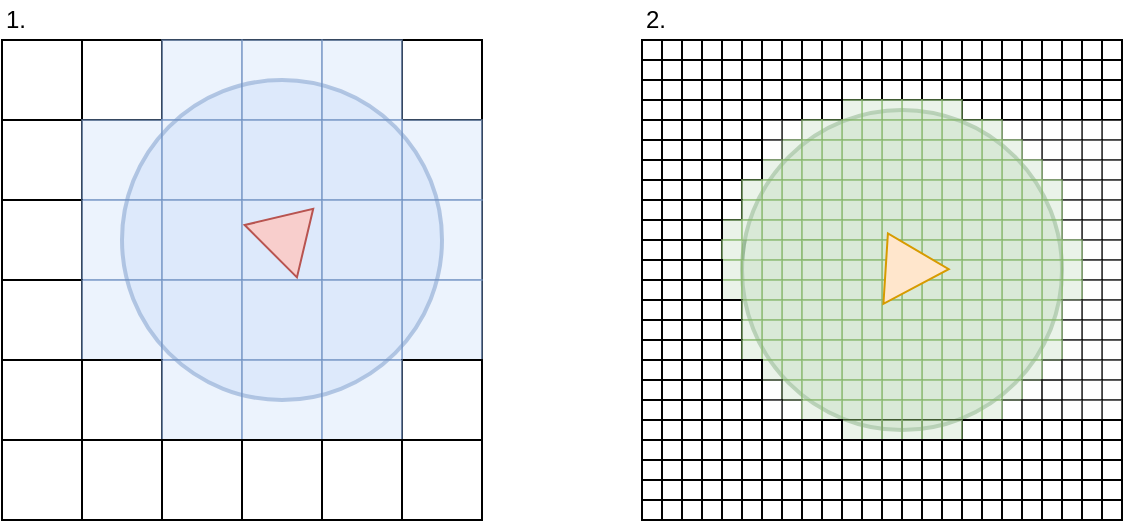 <mxfile version="12.2.3" type="device" pages="1"><diagram id="zq98emvQo8hbL0Fkf4nb" name="Page-1"><mxGraphModel dx="706" dy="390" grid="1" gridSize="10" guides="1" tooltips="1" connect="1" arrows="1" fold="1" page="1" pageScale="1" pageWidth="850" pageHeight="1100" math="0" shadow="0"><root><mxCell id="0"/><mxCell id="1" parent="0"/><mxCell id="8dq1GvTLDHuobg3hJRdt-848" value="" style="ellipse;whiteSpace=wrap;html=1;aspect=fixed;fillColor=#d5e8d4;strokeColor=#87AD86;strokeWidth=2;opacity=80;" vertex="1" parent="1"><mxGeometry x="450" y="75" width="160" height="160" as="geometry"/></mxCell><mxCell id="8dq1GvTLDHuobg3hJRdt-849" value="" style="ellipse;whiteSpace=wrap;html=1;aspect=fixed;fillColor=#dae8fc;strokeColor=#6c8ebf;strokeWidth=2;opacity=80;" vertex="1" parent="1"><mxGeometry x="140" y="60" width="160" height="160" as="geometry"/></mxCell><mxCell id="8dq1GvTLDHuobg3hJRdt-2" value="" style="rounded=0;whiteSpace=wrap;html=1;fillColor=none;" vertex="1" parent="1"><mxGeometry x="400" y="40" width="240" height="240" as="geometry"/></mxCell><mxCell id="8dq1GvTLDHuobg3hJRdt-162" value="" style="rounded=0;whiteSpace=wrap;html=1;fillColor=none;" vertex="1" parent="1"><mxGeometry x="630" y="40" width="10" height="10" as="geometry"/></mxCell><mxCell id="8dq1GvTLDHuobg3hJRdt-164" value="" style="rounded=0;whiteSpace=wrap;html=1;fillColor=none;" vertex="1" parent="1"><mxGeometry x="620" y="40" width="10" height="10" as="geometry"/></mxCell><mxCell id="8dq1GvTLDHuobg3hJRdt-165" value="" style="rounded=0;whiteSpace=wrap;html=1;fillColor=none;" vertex="1" parent="1"><mxGeometry x="610" y="40" width="10" height="10" as="geometry"/></mxCell><mxCell id="8dq1GvTLDHuobg3hJRdt-166" value="" style="rounded=0;whiteSpace=wrap;html=1;fillColor=none;" vertex="1" parent="1"><mxGeometry x="600" y="40" width="10" height="10" as="geometry"/></mxCell><mxCell id="8dq1GvTLDHuobg3hJRdt-167" value="" style="rounded=0;whiteSpace=wrap;html=1;fillColor=none;" vertex="1" parent="1"><mxGeometry x="590" y="40" width="10" height="10" as="geometry"/></mxCell><mxCell id="8dq1GvTLDHuobg3hJRdt-168" value="" style="rounded=0;whiteSpace=wrap;html=1;fillColor=none;" vertex="1" parent="1"><mxGeometry x="580" y="40" width="10" height="10" as="geometry"/></mxCell><mxCell id="8dq1GvTLDHuobg3hJRdt-169" value="" style="rounded=0;whiteSpace=wrap;html=1;fillColor=none;" vertex="1" parent="1"><mxGeometry x="570" y="40" width="10" height="10" as="geometry"/></mxCell><mxCell id="8dq1GvTLDHuobg3hJRdt-170" value="" style="rounded=0;whiteSpace=wrap;html=1;fillColor=none;" vertex="1" parent="1"><mxGeometry x="560" y="40" width="10" height="10" as="geometry"/></mxCell><mxCell id="8dq1GvTLDHuobg3hJRdt-171" value="" style="rounded=0;whiteSpace=wrap;html=1;fillColor=none;" vertex="1" parent="1"><mxGeometry x="550" y="40" width="10" height="10" as="geometry"/></mxCell><mxCell id="8dq1GvTLDHuobg3hJRdt-172" value="" style="rounded=0;whiteSpace=wrap;html=1;fillColor=none;" vertex="1" parent="1"><mxGeometry x="540" y="40" width="10" height="10" as="geometry"/></mxCell><mxCell id="8dq1GvTLDHuobg3hJRdt-173" value="" style="rounded=0;whiteSpace=wrap;html=1;fillColor=none;" vertex="1" parent="1"><mxGeometry x="530" y="40" width="10" height="10" as="geometry"/></mxCell><mxCell id="8dq1GvTLDHuobg3hJRdt-174" value="" style="rounded=0;whiteSpace=wrap;html=1;fillColor=none;" vertex="1" parent="1"><mxGeometry x="520" y="40" width="10" height="10" as="geometry"/></mxCell><mxCell id="8dq1GvTLDHuobg3hJRdt-175" value="" style="rounded=0;whiteSpace=wrap;html=1;fillColor=none;" vertex="1" parent="1"><mxGeometry x="510" y="40" width="10" height="10" as="geometry"/></mxCell><mxCell id="8dq1GvTLDHuobg3hJRdt-176" value="" style="rounded=0;whiteSpace=wrap;html=1;fillColor=none;" vertex="1" parent="1"><mxGeometry x="500" y="40" width="10" height="10" as="geometry"/></mxCell><mxCell id="8dq1GvTLDHuobg3hJRdt-177" value="" style="rounded=0;whiteSpace=wrap;html=1;fillColor=none;" vertex="1" parent="1"><mxGeometry x="490" y="40" width="10" height="10" as="geometry"/></mxCell><mxCell id="8dq1GvTLDHuobg3hJRdt-178" value="" style="rounded=0;whiteSpace=wrap;html=1;fillColor=none;" vertex="1" parent="1"><mxGeometry x="480" y="40" width="10" height="10" as="geometry"/></mxCell><mxCell id="8dq1GvTLDHuobg3hJRdt-179" value="" style="rounded=0;whiteSpace=wrap;html=1;fillColor=none;" vertex="1" parent="1"><mxGeometry x="470" y="40" width="10" height="10" as="geometry"/></mxCell><mxCell id="8dq1GvTLDHuobg3hJRdt-180" value="" style="rounded=0;whiteSpace=wrap;html=1;fillColor=none;" vertex="1" parent="1"><mxGeometry x="460" y="40" width="10" height="10" as="geometry"/></mxCell><mxCell id="8dq1GvTLDHuobg3hJRdt-181" value="" style="rounded=0;whiteSpace=wrap;html=1;fillColor=none;" vertex="1" parent="1"><mxGeometry x="450" y="40" width="10" height="10" as="geometry"/></mxCell><mxCell id="8dq1GvTLDHuobg3hJRdt-182" value="" style="rounded=0;whiteSpace=wrap;html=1;fillColor=none;" vertex="1" parent="1"><mxGeometry x="440" y="40" width="10" height="10" as="geometry"/></mxCell><mxCell id="8dq1GvTLDHuobg3hJRdt-183" value="" style="rounded=0;whiteSpace=wrap;html=1;fillColor=none;" vertex="1" parent="1"><mxGeometry x="440" y="40" width="10" height="10" as="geometry"/></mxCell><mxCell id="8dq1GvTLDHuobg3hJRdt-184" value="" style="rounded=0;whiteSpace=wrap;html=1;fillColor=none;" vertex="1" parent="1"><mxGeometry x="430" y="40" width="10" height="10" as="geometry"/></mxCell><mxCell id="8dq1GvTLDHuobg3hJRdt-185" value="" style="rounded=0;whiteSpace=wrap;html=1;fillColor=none;" vertex="1" parent="1"><mxGeometry x="420" y="40" width="10" height="10" as="geometry"/></mxCell><mxCell id="8dq1GvTLDHuobg3hJRdt-186" value="" style="rounded=0;whiteSpace=wrap;html=1;fillColor=none;" vertex="1" parent="1"><mxGeometry x="410" y="40" width="10" height="10" as="geometry"/></mxCell><mxCell id="8dq1GvTLDHuobg3hJRdt-187" value="" style="rounded=0;whiteSpace=wrap;html=1;fillColor=none;" vertex="1" parent="1"><mxGeometry x="400" y="40" width="10" height="10" as="geometry"/></mxCell><mxCell id="8dq1GvTLDHuobg3hJRdt-188" value="" style="rounded=0;whiteSpace=wrap;html=1;fillColor=none;" vertex="1" parent="1"><mxGeometry x="440" y="40" width="10" height="10" as="geometry"/></mxCell><mxCell id="8dq1GvTLDHuobg3hJRdt-189" value="" style="rounded=0;whiteSpace=wrap;html=1;fillColor=none;" vertex="1" parent="1"><mxGeometry x="430" y="40" width="10" height="10" as="geometry"/></mxCell><mxCell id="8dq1GvTLDHuobg3hJRdt-190" value="" style="rounded=0;whiteSpace=wrap;html=1;fillColor=none;" vertex="1" parent="1"><mxGeometry x="420" y="40" width="10" height="10" as="geometry"/></mxCell><mxCell id="8dq1GvTLDHuobg3hJRdt-191" value="" style="rounded=0;whiteSpace=wrap;html=1;fillColor=none;" vertex="1" parent="1"><mxGeometry x="410" y="40" width="10" height="10" as="geometry"/></mxCell><mxCell id="8dq1GvTLDHuobg3hJRdt-192" value="" style="rounded=0;whiteSpace=wrap;html=1;fillColor=none;" vertex="1" parent="1"><mxGeometry x="400" y="40" width="10" height="10" as="geometry"/></mxCell><mxCell id="8dq1GvTLDHuobg3hJRdt-193" value="" style="rounded=0;whiteSpace=wrap;html=1;fillColor=none;" vertex="1" parent="1"><mxGeometry x="480" y="40" width="10" height="10" as="geometry"/></mxCell><mxCell id="8dq1GvTLDHuobg3hJRdt-194" value="" style="rounded=0;whiteSpace=wrap;html=1;fillColor=none;" vertex="1" parent="1"><mxGeometry x="450" y="40" width="10" height="10" as="geometry"/></mxCell><mxCell id="8dq1GvTLDHuobg3hJRdt-195" value="" style="rounded=0;whiteSpace=wrap;html=1;fillColor=none;" vertex="1" parent="1"><mxGeometry x="630" y="50" width="10" height="10" as="geometry"/></mxCell><mxCell id="8dq1GvTLDHuobg3hJRdt-196" value="" style="rounded=0;whiteSpace=wrap;html=1;fillColor=none;" vertex="1" parent="1"><mxGeometry x="620" y="50" width="10" height="10" as="geometry"/></mxCell><mxCell id="8dq1GvTLDHuobg3hJRdt-197" value="" style="rounded=0;whiteSpace=wrap;html=1;fillColor=none;" vertex="1" parent="1"><mxGeometry x="610" y="50" width="10" height="10" as="geometry"/></mxCell><mxCell id="8dq1GvTLDHuobg3hJRdt-198" value="" style="rounded=0;whiteSpace=wrap;html=1;fillColor=none;" vertex="1" parent="1"><mxGeometry x="600" y="50" width="10" height="10" as="geometry"/></mxCell><mxCell id="8dq1GvTLDHuobg3hJRdt-199" value="" style="rounded=0;whiteSpace=wrap;html=1;fillColor=none;" vertex="1" parent="1"><mxGeometry x="590" y="50" width="10" height="10" as="geometry"/></mxCell><mxCell id="8dq1GvTLDHuobg3hJRdt-200" value="" style="rounded=0;whiteSpace=wrap;html=1;fillColor=none;" vertex="1" parent="1"><mxGeometry x="580" y="50" width="10" height="10" as="geometry"/></mxCell><mxCell id="8dq1GvTLDHuobg3hJRdt-201" value="" style="rounded=0;whiteSpace=wrap;html=1;fillColor=none;" vertex="1" parent="1"><mxGeometry x="570" y="50" width="10" height="10" as="geometry"/></mxCell><mxCell id="8dq1GvTLDHuobg3hJRdt-202" value="" style="rounded=0;whiteSpace=wrap;html=1;fillColor=none;" vertex="1" parent="1"><mxGeometry x="560" y="50" width="10" height="10" as="geometry"/></mxCell><mxCell id="8dq1GvTLDHuobg3hJRdt-203" value="" style="rounded=0;whiteSpace=wrap;html=1;fillColor=none;" vertex="1" parent="1"><mxGeometry x="550" y="50" width="10" height="10" as="geometry"/></mxCell><mxCell id="8dq1GvTLDHuobg3hJRdt-204" value="" style="rounded=0;whiteSpace=wrap;html=1;fillColor=none;" vertex="1" parent="1"><mxGeometry x="540" y="50" width="10" height="10" as="geometry"/></mxCell><mxCell id="8dq1GvTLDHuobg3hJRdt-205" value="" style="rounded=0;whiteSpace=wrap;html=1;fillColor=none;" vertex="1" parent="1"><mxGeometry x="530" y="50" width="10" height="10" as="geometry"/></mxCell><mxCell id="8dq1GvTLDHuobg3hJRdt-206" value="" style="rounded=0;whiteSpace=wrap;html=1;fillColor=none;" vertex="1" parent="1"><mxGeometry x="520" y="50" width="10" height="10" as="geometry"/></mxCell><mxCell id="8dq1GvTLDHuobg3hJRdt-207" value="" style="rounded=0;whiteSpace=wrap;html=1;fillColor=none;" vertex="1" parent="1"><mxGeometry x="510" y="50" width="10" height="10" as="geometry"/></mxCell><mxCell id="8dq1GvTLDHuobg3hJRdt-208" value="" style="rounded=0;whiteSpace=wrap;html=1;fillColor=none;" vertex="1" parent="1"><mxGeometry x="500" y="50" width="10" height="10" as="geometry"/></mxCell><mxCell id="8dq1GvTLDHuobg3hJRdt-209" value="" style="rounded=0;whiteSpace=wrap;html=1;fillColor=none;" vertex="1" parent="1"><mxGeometry x="490" y="50" width="10" height="10" as="geometry"/></mxCell><mxCell id="8dq1GvTLDHuobg3hJRdt-210" value="" style="rounded=0;whiteSpace=wrap;html=1;fillColor=none;" vertex="1" parent="1"><mxGeometry x="470" y="50" width="10" height="10" as="geometry"/></mxCell><mxCell id="8dq1GvTLDHuobg3hJRdt-211" value="" style="rounded=0;whiteSpace=wrap;html=1;fillColor=none;" vertex="1" parent="1"><mxGeometry x="460" y="50" width="10" height="10" as="geometry"/></mxCell><mxCell id="8dq1GvTLDHuobg3hJRdt-212" value="" style="rounded=0;whiteSpace=wrap;html=1;fillColor=none;" vertex="1" parent="1"><mxGeometry x="440" y="50" width="10" height="10" as="geometry"/></mxCell><mxCell id="8dq1GvTLDHuobg3hJRdt-213" value="" style="rounded=0;whiteSpace=wrap;html=1;fillColor=none;" vertex="1" parent="1"><mxGeometry x="430" y="50" width="10" height="10" as="geometry"/></mxCell><mxCell id="8dq1GvTLDHuobg3hJRdt-214" value="" style="rounded=0;whiteSpace=wrap;html=1;fillColor=none;" vertex="1" parent="1"><mxGeometry x="420" y="50" width="10" height="10" as="geometry"/></mxCell><mxCell id="8dq1GvTLDHuobg3hJRdt-215" value="" style="rounded=0;whiteSpace=wrap;html=1;fillColor=none;" vertex="1" parent="1"><mxGeometry x="410" y="50" width="10" height="10" as="geometry"/></mxCell><mxCell id="8dq1GvTLDHuobg3hJRdt-216" value="" style="rounded=0;whiteSpace=wrap;html=1;fillColor=none;" vertex="1" parent="1"><mxGeometry x="400" y="50" width="10" height="10" as="geometry"/></mxCell><mxCell id="8dq1GvTLDHuobg3hJRdt-217" value="" style="rounded=0;whiteSpace=wrap;html=1;fillColor=none;" vertex="1" parent="1"><mxGeometry x="480" y="50" width="10" height="10" as="geometry"/></mxCell><mxCell id="8dq1GvTLDHuobg3hJRdt-218" value="" style="rounded=0;whiteSpace=wrap;html=1;fillColor=none;" vertex="1" parent="1"><mxGeometry x="450" y="50" width="10" height="10" as="geometry"/></mxCell><mxCell id="8dq1GvTLDHuobg3hJRdt-219" value="" style="rounded=0;whiteSpace=wrap;html=1;fillColor=none;" vertex="1" parent="1"><mxGeometry x="630" y="60" width="10" height="10" as="geometry"/></mxCell><mxCell id="8dq1GvTLDHuobg3hJRdt-220" value="" style="rounded=0;whiteSpace=wrap;html=1;fillColor=none;" vertex="1" parent="1"><mxGeometry x="620" y="60" width="10" height="10" as="geometry"/></mxCell><mxCell id="8dq1GvTLDHuobg3hJRdt-221" value="" style="rounded=0;whiteSpace=wrap;html=1;fillColor=none;" vertex="1" parent="1"><mxGeometry x="610" y="60" width="10" height="10" as="geometry"/></mxCell><mxCell id="8dq1GvTLDHuobg3hJRdt-222" value="" style="rounded=0;whiteSpace=wrap;html=1;fillColor=none;" vertex="1" parent="1"><mxGeometry x="600" y="60" width="10" height="10" as="geometry"/></mxCell><mxCell id="8dq1GvTLDHuobg3hJRdt-223" value="" style="rounded=0;whiteSpace=wrap;html=1;fillColor=none;" vertex="1" parent="1"><mxGeometry x="590" y="60" width="10" height="10" as="geometry"/></mxCell><mxCell id="8dq1GvTLDHuobg3hJRdt-224" value="" style="rounded=0;whiteSpace=wrap;html=1;fillColor=none;" vertex="1" parent="1"><mxGeometry x="580" y="60" width="10" height="10" as="geometry"/></mxCell><mxCell id="8dq1GvTLDHuobg3hJRdt-225" value="" style="rounded=0;whiteSpace=wrap;html=1;fillColor=none;" vertex="1" parent="1"><mxGeometry x="570" y="60" width="10" height="10" as="geometry"/></mxCell><mxCell id="8dq1GvTLDHuobg3hJRdt-226" value="" style="rounded=0;whiteSpace=wrap;html=1;fillColor=none;" vertex="1" parent="1"><mxGeometry x="560" y="60" width="10" height="10" as="geometry"/></mxCell><mxCell id="8dq1GvTLDHuobg3hJRdt-227" value="" style="rounded=0;whiteSpace=wrap;html=1;fillColor=none;" vertex="1" parent="1"><mxGeometry x="550" y="60" width="10" height="10" as="geometry"/></mxCell><mxCell id="8dq1GvTLDHuobg3hJRdt-228" value="" style="rounded=0;whiteSpace=wrap;html=1;fillColor=none;" vertex="1" parent="1"><mxGeometry x="540" y="60" width="10" height="10" as="geometry"/></mxCell><mxCell id="8dq1GvTLDHuobg3hJRdt-229" value="" style="rounded=0;whiteSpace=wrap;html=1;fillColor=none;" vertex="1" parent="1"><mxGeometry x="530" y="60" width="10" height="10" as="geometry"/></mxCell><mxCell id="8dq1GvTLDHuobg3hJRdt-230" value="" style="rounded=0;whiteSpace=wrap;html=1;fillColor=none;" vertex="1" parent="1"><mxGeometry x="520" y="60" width="10" height="10" as="geometry"/></mxCell><mxCell id="8dq1GvTLDHuobg3hJRdt-231" value="" style="rounded=0;whiteSpace=wrap;html=1;fillColor=none;" vertex="1" parent="1"><mxGeometry x="510" y="60" width="10" height="10" as="geometry"/></mxCell><mxCell id="8dq1GvTLDHuobg3hJRdt-232" value="" style="rounded=0;whiteSpace=wrap;html=1;fillColor=none;" vertex="1" parent="1"><mxGeometry x="500" y="60" width="10" height="10" as="geometry"/></mxCell><mxCell id="8dq1GvTLDHuobg3hJRdt-233" value="" style="rounded=0;whiteSpace=wrap;html=1;fillColor=none;" vertex="1" parent="1"><mxGeometry x="490" y="60" width="10" height="10" as="geometry"/></mxCell><mxCell id="8dq1GvTLDHuobg3hJRdt-234" value="" style="rounded=0;whiteSpace=wrap;html=1;fillColor=none;" vertex="1" parent="1"><mxGeometry x="470" y="60" width="10" height="10" as="geometry"/></mxCell><mxCell id="8dq1GvTLDHuobg3hJRdt-235" value="" style="rounded=0;whiteSpace=wrap;html=1;fillColor=none;" vertex="1" parent="1"><mxGeometry x="460" y="60" width="10" height="10" as="geometry"/></mxCell><mxCell id="8dq1GvTLDHuobg3hJRdt-236" value="" style="rounded=0;whiteSpace=wrap;html=1;fillColor=none;" vertex="1" parent="1"><mxGeometry x="440" y="60" width="10" height="10" as="geometry"/></mxCell><mxCell id="8dq1GvTLDHuobg3hJRdt-237" value="" style="rounded=0;whiteSpace=wrap;html=1;fillColor=none;" vertex="1" parent="1"><mxGeometry x="430" y="60" width="10" height="10" as="geometry"/></mxCell><mxCell id="8dq1GvTLDHuobg3hJRdt-238" value="" style="rounded=0;whiteSpace=wrap;html=1;fillColor=none;" vertex="1" parent="1"><mxGeometry x="420" y="60" width="10" height="10" as="geometry"/></mxCell><mxCell id="8dq1GvTLDHuobg3hJRdt-239" value="" style="rounded=0;whiteSpace=wrap;html=1;fillColor=none;" vertex="1" parent="1"><mxGeometry x="410" y="60" width="10" height="10" as="geometry"/></mxCell><mxCell id="8dq1GvTLDHuobg3hJRdt-240" value="" style="rounded=0;whiteSpace=wrap;html=1;fillColor=none;" vertex="1" parent="1"><mxGeometry x="400" y="60" width="10" height="10" as="geometry"/></mxCell><mxCell id="8dq1GvTLDHuobg3hJRdt-241" value="" style="rounded=0;whiteSpace=wrap;html=1;fillColor=none;" vertex="1" parent="1"><mxGeometry x="480" y="60" width="10" height="10" as="geometry"/></mxCell><mxCell id="8dq1GvTLDHuobg3hJRdt-242" value="" style="rounded=0;whiteSpace=wrap;html=1;fillColor=none;" vertex="1" parent="1"><mxGeometry x="450" y="60" width="10" height="10" as="geometry"/></mxCell><mxCell id="8dq1GvTLDHuobg3hJRdt-243" value="" style="rounded=0;whiteSpace=wrap;html=1;" vertex="1" parent="1"><mxGeometry x="630" y="70" width="10" height="10" as="geometry"/></mxCell><mxCell id="8dq1GvTLDHuobg3hJRdt-244" value="" style="rounded=0;whiteSpace=wrap;html=1;" vertex="1" parent="1"><mxGeometry x="620" y="70" width="10" height="10" as="geometry"/></mxCell><mxCell id="8dq1GvTLDHuobg3hJRdt-245" value="" style="rounded=0;whiteSpace=wrap;html=1;" vertex="1" parent="1"><mxGeometry x="610" y="70" width="10" height="10" as="geometry"/></mxCell><mxCell id="8dq1GvTLDHuobg3hJRdt-246" value="" style="rounded=0;whiteSpace=wrap;html=1;fillColor=none;" vertex="1" parent="1"><mxGeometry x="600" y="70" width="10" height="10" as="geometry"/></mxCell><mxCell id="8dq1GvTLDHuobg3hJRdt-247" value="" style="rounded=0;whiteSpace=wrap;html=1;fillColor=none;" vertex="1" parent="1"><mxGeometry x="590" y="70" width="10" height="10" as="geometry"/></mxCell><mxCell id="8dq1GvTLDHuobg3hJRdt-248" value="" style="rounded=0;whiteSpace=wrap;html=1;fillColor=none;" vertex="1" parent="1"><mxGeometry x="580" y="70" width="10" height="10" as="geometry"/></mxCell><mxCell id="8dq1GvTLDHuobg3hJRdt-249" value="" style="rounded=0;whiteSpace=wrap;html=1;fillColor=none;" vertex="1" parent="1"><mxGeometry x="570" y="70" width="10" height="10" as="geometry"/></mxCell><mxCell id="8dq1GvTLDHuobg3hJRdt-250" value="" style="rounded=0;whiteSpace=wrap;html=1;fillColor=none;" vertex="1" parent="1"><mxGeometry x="560" y="70" width="10" height="10" as="geometry"/></mxCell><mxCell id="8dq1GvTLDHuobg3hJRdt-251" value="" style="rounded=0;whiteSpace=wrap;html=1;fillColor=#d5e8d4;strokeColor=#82b366;opacity=50;" vertex="1" parent="1"><mxGeometry x="550" y="70" width="10" height="10" as="geometry"/></mxCell><mxCell id="8dq1GvTLDHuobg3hJRdt-252" value="" style="rounded=0;whiteSpace=wrap;html=1;fillColor=#d5e8d4;strokeColor=#82b366;opacity=50;" vertex="1" parent="1"><mxGeometry x="540" y="70" width="10" height="10" as="geometry"/></mxCell><mxCell id="8dq1GvTLDHuobg3hJRdt-253" value="" style="rounded=0;whiteSpace=wrap;html=1;fillColor=#d5e8d4;strokeColor=#82b366;opacity=50;" vertex="1" parent="1"><mxGeometry x="530" y="70" width="10" height="10" as="geometry"/></mxCell><mxCell id="8dq1GvTLDHuobg3hJRdt-254" value="" style="rounded=0;whiteSpace=wrap;html=1;fillColor=#d5e8d4;strokeColor=#82b366;opacity=50;" vertex="1" parent="1"><mxGeometry x="520" y="70" width="10" height="10" as="geometry"/></mxCell><mxCell id="8dq1GvTLDHuobg3hJRdt-255" value="" style="rounded=0;whiteSpace=wrap;html=1;fillColor=#d5e8d4;strokeColor=#82b366;opacity=50;" vertex="1" parent="1"><mxGeometry x="510" y="70" width="10" height="10" as="geometry"/></mxCell><mxCell id="8dq1GvTLDHuobg3hJRdt-256" value="" style="rounded=0;whiteSpace=wrap;html=1;fillColor=#d5e8d4;strokeColor=#82b366;opacity=50;" vertex="1" parent="1"><mxGeometry x="500" y="70" width="10" height="10" as="geometry"/></mxCell><mxCell id="8dq1GvTLDHuobg3hJRdt-257" value="" style="rounded=0;whiteSpace=wrap;html=1;fillColor=none;" vertex="1" parent="1"><mxGeometry x="490" y="70" width="10" height="10" as="geometry"/></mxCell><mxCell id="8dq1GvTLDHuobg3hJRdt-258" value="" style="rounded=0;whiteSpace=wrap;html=1;fillColor=none;" vertex="1" parent="1"><mxGeometry x="470" y="70" width="10" height="10" as="geometry"/></mxCell><mxCell id="8dq1GvTLDHuobg3hJRdt-259" value="" style="rounded=0;whiteSpace=wrap;html=1;fillColor=none;" vertex="1" parent="1"><mxGeometry x="460" y="70" width="10" height="10" as="geometry"/></mxCell><mxCell id="8dq1GvTLDHuobg3hJRdt-260" value="" style="rounded=0;whiteSpace=wrap;html=1;fillColor=none;" vertex="1" parent="1"><mxGeometry x="440" y="70" width="10" height="10" as="geometry"/></mxCell><mxCell id="8dq1GvTLDHuobg3hJRdt-261" value="" style="rounded=0;whiteSpace=wrap;html=1;fillColor=none;" vertex="1" parent="1"><mxGeometry x="430" y="70" width="10" height="10" as="geometry"/></mxCell><mxCell id="8dq1GvTLDHuobg3hJRdt-262" value="" style="rounded=0;whiteSpace=wrap;html=1;fillColor=none;" vertex="1" parent="1"><mxGeometry x="420" y="70" width="10" height="10" as="geometry"/></mxCell><mxCell id="8dq1GvTLDHuobg3hJRdt-263" value="" style="rounded=0;whiteSpace=wrap;html=1;fillColor=none;" vertex="1" parent="1"><mxGeometry x="410" y="70" width="10" height="10" as="geometry"/></mxCell><mxCell id="8dq1GvTLDHuobg3hJRdt-264" value="" style="rounded=0;whiteSpace=wrap;html=1;fillColor=none;" vertex="1" parent="1"><mxGeometry x="400" y="70" width="10" height="10" as="geometry"/></mxCell><mxCell id="8dq1GvTLDHuobg3hJRdt-265" value="" style="rounded=0;whiteSpace=wrap;html=1;fillColor=none;" vertex="1" parent="1"><mxGeometry x="480" y="70" width="10" height="10" as="geometry"/></mxCell><mxCell id="8dq1GvTLDHuobg3hJRdt-266" value="" style="rounded=0;whiteSpace=wrap;html=1;fillColor=none;" vertex="1" parent="1"><mxGeometry x="450" y="70" width="10" height="10" as="geometry"/></mxCell><mxCell id="8dq1GvTLDHuobg3hJRdt-267" value="" style="rounded=0;whiteSpace=wrap;html=1;opacity=50;" vertex="1" parent="1"><mxGeometry x="630" y="80" width="10" height="10" as="geometry"/></mxCell><mxCell id="8dq1GvTLDHuobg3hJRdt-268" value="" style="rounded=0;whiteSpace=wrap;html=1;opacity=50;" vertex="1" parent="1"><mxGeometry x="620" y="80" width="10" height="10" as="geometry"/></mxCell><mxCell id="8dq1GvTLDHuobg3hJRdt-269" value="" style="rounded=0;whiteSpace=wrap;html=1;opacity=50;" vertex="1" parent="1"><mxGeometry x="610" y="80" width="10" height="10" as="geometry"/></mxCell><mxCell id="8dq1GvTLDHuobg3hJRdt-270" value="" style="rounded=0;whiteSpace=wrap;html=1;opacity=50;" vertex="1" parent="1"><mxGeometry x="600" y="80" width="10" height="10" as="geometry"/></mxCell><mxCell id="8dq1GvTLDHuobg3hJRdt-271" value="" style="rounded=0;whiteSpace=wrap;html=1;opacity=50;" vertex="1" parent="1"><mxGeometry x="590" y="80" width="10" height="10" as="geometry"/></mxCell><mxCell id="8dq1GvTLDHuobg3hJRdt-272" value="" style="rounded=0;whiteSpace=wrap;html=1;opacity=50;" vertex="1" parent="1"><mxGeometry x="580" y="80" width="10" height="10" as="geometry"/></mxCell><mxCell id="8dq1GvTLDHuobg3hJRdt-273" value="" style="rounded=0;whiteSpace=wrap;html=1;fillColor=#d5e8d4;strokeColor=#82b366;opacity=50;" vertex="1" parent="1"><mxGeometry x="570" y="80" width="10" height="10" as="geometry"/></mxCell><mxCell id="8dq1GvTLDHuobg3hJRdt-274" value="" style="rounded=0;whiteSpace=wrap;html=1;fillColor=#d5e8d4;strokeColor=#82b366;opacity=50;" vertex="1" parent="1"><mxGeometry x="560" y="80" width="10" height="10" as="geometry"/></mxCell><mxCell id="8dq1GvTLDHuobg3hJRdt-275" value="" style="rounded=0;whiteSpace=wrap;html=1;fillColor=#d5e8d4;strokeColor=#82b366;opacity=50;" vertex="1" parent="1"><mxGeometry x="550" y="80" width="10" height="10" as="geometry"/></mxCell><mxCell id="8dq1GvTLDHuobg3hJRdt-276" value="" style="rounded=0;whiteSpace=wrap;html=1;fillColor=#d5e8d4;strokeColor=#82b366;opacity=50;" vertex="1" parent="1"><mxGeometry x="540" y="80" width="10" height="10" as="geometry"/></mxCell><mxCell id="8dq1GvTLDHuobg3hJRdt-277" value="" style="rounded=0;whiteSpace=wrap;html=1;fillColor=#d5e8d4;strokeColor=#82b366;opacity=50;" vertex="1" parent="1"><mxGeometry x="530" y="80" width="10" height="10" as="geometry"/></mxCell><mxCell id="8dq1GvTLDHuobg3hJRdt-278" value="" style="rounded=0;whiteSpace=wrap;html=1;fillColor=#d5e8d4;strokeColor=#82b366;opacity=50;" vertex="1" parent="1"><mxGeometry x="520" y="80" width="10" height="10" as="geometry"/></mxCell><mxCell id="8dq1GvTLDHuobg3hJRdt-279" value="" style="rounded=0;whiteSpace=wrap;html=1;fillColor=#d5e8d4;strokeColor=#82b366;opacity=50;" vertex="1" parent="1"><mxGeometry x="510" y="80" width="10" height="10" as="geometry"/></mxCell><mxCell id="8dq1GvTLDHuobg3hJRdt-280" value="" style="rounded=0;whiteSpace=wrap;html=1;fillColor=#d5e8d4;strokeColor=#82b366;opacity=50;" vertex="1" parent="1"><mxGeometry x="500" y="80" width="10" height="10" as="geometry"/></mxCell><mxCell id="8dq1GvTLDHuobg3hJRdt-281" value="" style="rounded=0;whiteSpace=wrap;html=1;fillColor=#d5e8d4;strokeColor=#82b366;opacity=50;" vertex="1" parent="1"><mxGeometry x="490" y="80" width="10" height="10" as="geometry"/></mxCell><mxCell id="8dq1GvTLDHuobg3hJRdt-282" value="" style="rounded=0;whiteSpace=wrap;html=1;opacity=50;" vertex="1" parent="1"><mxGeometry x="470" y="80" width="10" height="10" as="geometry"/></mxCell><mxCell id="8dq1GvTLDHuobg3hJRdt-283" value="" style="rounded=0;whiteSpace=wrap;html=1;opacity=50;" vertex="1" parent="1"><mxGeometry x="460" y="80" width="10" height="10" as="geometry"/></mxCell><mxCell id="8dq1GvTLDHuobg3hJRdt-284" value="" style="rounded=0;whiteSpace=wrap;html=1;fillColor=none;" vertex="1" parent="1"><mxGeometry x="440" y="80" width="10" height="10" as="geometry"/></mxCell><mxCell id="8dq1GvTLDHuobg3hJRdt-285" value="" style="rounded=0;whiteSpace=wrap;html=1;fillColor=none;" vertex="1" parent="1"><mxGeometry x="430" y="80" width="10" height="10" as="geometry"/></mxCell><mxCell id="8dq1GvTLDHuobg3hJRdt-286" value="" style="rounded=0;whiteSpace=wrap;html=1;fillColor=none;" vertex="1" parent="1"><mxGeometry x="420" y="80" width="10" height="10" as="geometry"/></mxCell><mxCell id="8dq1GvTLDHuobg3hJRdt-287" value="" style="rounded=0;whiteSpace=wrap;html=1;fillColor=none;" vertex="1" parent="1"><mxGeometry x="410" y="80" width="10" height="10" as="geometry"/></mxCell><mxCell id="8dq1GvTLDHuobg3hJRdt-288" value="" style="rounded=0;whiteSpace=wrap;html=1;fillColor=none;" vertex="1" parent="1"><mxGeometry x="400" y="80" width="10" height="10" as="geometry"/></mxCell><mxCell id="8dq1GvTLDHuobg3hJRdt-289" value="" style="rounded=0;whiteSpace=wrap;html=1;fillColor=#d5e8d4;strokeColor=#82b366;opacity=50;" vertex="1" parent="1"><mxGeometry x="480" y="80" width="10" height="10" as="geometry"/></mxCell><mxCell id="8dq1GvTLDHuobg3hJRdt-290" value="" style="rounded=0;whiteSpace=wrap;html=1;fillColor=none;" vertex="1" parent="1"><mxGeometry x="450" y="80" width="10" height="10" as="geometry"/></mxCell><mxCell id="8dq1GvTLDHuobg3hJRdt-315" value="" style="rounded=0;whiteSpace=wrap;html=1;opacity=50;" vertex="1" parent="1"><mxGeometry x="630" y="90" width="10" height="10" as="geometry"/></mxCell><mxCell id="8dq1GvTLDHuobg3hJRdt-316" value="" style="rounded=0;whiteSpace=wrap;html=1;opacity=50;" vertex="1" parent="1"><mxGeometry x="620" y="90" width="10" height="10" as="geometry"/></mxCell><mxCell id="8dq1GvTLDHuobg3hJRdt-317" value="" style="rounded=0;whiteSpace=wrap;html=1;opacity=50;" vertex="1" parent="1"><mxGeometry x="610" y="90" width="10" height="10" as="geometry"/></mxCell><mxCell id="8dq1GvTLDHuobg3hJRdt-318" value="" style="rounded=0;whiteSpace=wrap;html=1;opacity=50;" vertex="1" parent="1"><mxGeometry x="600" y="90" width="10" height="10" as="geometry"/></mxCell><mxCell id="8dq1GvTLDHuobg3hJRdt-319" value="" style="rounded=0;whiteSpace=wrap;html=1;opacity=50;" vertex="1" parent="1"><mxGeometry x="590" y="90" width="10" height="10" as="geometry"/></mxCell><mxCell id="8dq1GvTLDHuobg3hJRdt-320" value="" style="rounded=0;whiteSpace=wrap;html=1;fillColor=#d5e8d4;strokeColor=#82b366;opacity=50;" vertex="1" parent="1"><mxGeometry x="580" y="90" width="10" height="10" as="geometry"/></mxCell><mxCell id="8dq1GvTLDHuobg3hJRdt-321" value="" style="rounded=0;whiteSpace=wrap;html=1;fillColor=#d5e8d4;strokeColor=#82b366;opacity=50;" vertex="1" parent="1"><mxGeometry x="570" y="90" width="10" height="10" as="geometry"/></mxCell><mxCell id="8dq1GvTLDHuobg3hJRdt-322" value="" style="rounded=0;whiteSpace=wrap;html=1;fillColor=#d5e8d4;strokeColor=#82b366;opacity=50;" vertex="1" parent="1"><mxGeometry x="560" y="90" width="10" height="10" as="geometry"/></mxCell><mxCell id="8dq1GvTLDHuobg3hJRdt-323" value="" style="rounded=0;whiteSpace=wrap;html=1;fillColor=#d5e8d4;strokeColor=#82b366;opacity=50;" vertex="1" parent="1"><mxGeometry x="550" y="90" width="10" height="10" as="geometry"/></mxCell><mxCell id="8dq1GvTLDHuobg3hJRdt-324" value="" style="rounded=0;whiteSpace=wrap;html=1;fillColor=#d5e8d4;strokeColor=#82b366;opacity=50;" vertex="1" parent="1"><mxGeometry x="540" y="90" width="10" height="10" as="geometry"/></mxCell><mxCell id="8dq1GvTLDHuobg3hJRdt-325" value="" style="rounded=0;whiteSpace=wrap;html=1;fillColor=#d5e8d4;strokeColor=#82b366;opacity=50;" vertex="1" parent="1"><mxGeometry x="530" y="90" width="10" height="10" as="geometry"/></mxCell><mxCell id="8dq1GvTLDHuobg3hJRdt-326" value="" style="rounded=0;whiteSpace=wrap;html=1;fillColor=#d5e8d4;strokeColor=#82b366;opacity=50;" vertex="1" parent="1"><mxGeometry x="520" y="90" width="10" height="10" as="geometry"/></mxCell><mxCell id="8dq1GvTLDHuobg3hJRdt-327" value="" style="rounded=0;whiteSpace=wrap;html=1;fillColor=#d5e8d4;strokeColor=#82b366;opacity=50;" vertex="1" parent="1"><mxGeometry x="510" y="90" width="10" height="10" as="geometry"/></mxCell><mxCell id="8dq1GvTLDHuobg3hJRdt-328" value="" style="rounded=0;whiteSpace=wrap;html=1;fillColor=#d5e8d4;strokeColor=#82b366;opacity=50;" vertex="1" parent="1"><mxGeometry x="500" y="90" width="10" height="10" as="geometry"/></mxCell><mxCell id="8dq1GvTLDHuobg3hJRdt-329" value="" style="rounded=0;whiteSpace=wrap;html=1;fillColor=#d5e8d4;strokeColor=#82b366;opacity=50;" vertex="1" parent="1"><mxGeometry x="490" y="90" width="10" height="10" as="geometry"/></mxCell><mxCell id="8dq1GvTLDHuobg3hJRdt-330" value="" style="rounded=0;whiteSpace=wrap;html=1;fillColor=#d5e8d4;strokeColor=#82b366;opacity=50;" vertex="1" parent="1"><mxGeometry x="470" y="90" width="10" height="10" as="geometry"/></mxCell><mxCell id="8dq1GvTLDHuobg3hJRdt-331" value="" style="rounded=0;whiteSpace=wrap;html=1;opacity=50;" vertex="1" parent="1"><mxGeometry x="460" y="90" width="10" height="10" as="geometry"/></mxCell><mxCell id="8dq1GvTLDHuobg3hJRdt-332" value="" style="rounded=0;whiteSpace=wrap;html=1;fillColor=none;" vertex="1" parent="1"><mxGeometry x="440" y="90" width="10" height="10" as="geometry"/></mxCell><mxCell id="8dq1GvTLDHuobg3hJRdt-333" value="" style="rounded=0;whiteSpace=wrap;html=1;fillColor=none;" vertex="1" parent="1"><mxGeometry x="430" y="90" width="10" height="10" as="geometry"/></mxCell><mxCell id="8dq1GvTLDHuobg3hJRdt-334" value="" style="rounded=0;whiteSpace=wrap;html=1;fillColor=none;" vertex="1" parent="1"><mxGeometry x="420" y="90" width="10" height="10" as="geometry"/></mxCell><mxCell id="8dq1GvTLDHuobg3hJRdt-335" value="" style="rounded=0;whiteSpace=wrap;html=1;fillColor=none;" vertex="1" parent="1"><mxGeometry x="410" y="90" width="10" height="10" as="geometry"/></mxCell><mxCell id="8dq1GvTLDHuobg3hJRdt-336" value="" style="rounded=0;whiteSpace=wrap;html=1;fillColor=none;" vertex="1" parent="1"><mxGeometry x="400" y="90" width="10" height="10" as="geometry"/></mxCell><mxCell id="8dq1GvTLDHuobg3hJRdt-337" value="" style="rounded=0;whiteSpace=wrap;html=1;fillColor=#d5e8d4;strokeColor=#82b366;opacity=50;" vertex="1" parent="1"><mxGeometry x="480" y="90" width="10" height="10" as="geometry"/></mxCell><mxCell id="8dq1GvTLDHuobg3hJRdt-338" value="" style="rounded=0;whiteSpace=wrap;html=1;fillColor=none;" vertex="1" parent="1"><mxGeometry x="450" y="90" width="10" height="10" as="geometry"/></mxCell><mxCell id="8dq1GvTLDHuobg3hJRdt-339" value="" style="rounded=0;whiteSpace=wrap;html=1;opacity=50;" vertex="1" parent="1"><mxGeometry x="630" y="100" width="10" height="10" as="geometry"/></mxCell><mxCell id="8dq1GvTLDHuobg3hJRdt-340" value="" style="rounded=0;whiteSpace=wrap;html=1;opacity=50;" vertex="1" parent="1"><mxGeometry x="620" y="100" width="10" height="10" as="geometry"/></mxCell><mxCell id="8dq1GvTLDHuobg3hJRdt-341" value="" style="rounded=0;whiteSpace=wrap;html=1;opacity=50;" vertex="1" parent="1"><mxGeometry x="610" y="100" width="10" height="10" as="geometry"/></mxCell><mxCell id="8dq1GvTLDHuobg3hJRdt-342" value="" style="rounded=0;whiteSpace=wrap;html=1;opacity=50;" vertex="1" parent="1"><mxGeometry x="600" y="100" width="10" height="10" as="geometry"/></mxCell><mxCell id="8dq1GvTLDHuobg3hJRdt-343" value="" style="rounded=0;whiteSpace=wrap;html=1;fillColor=#d5e8d4;strokeColor=#82b366;opacity=50;" vertex="1" parent="1"><mxGeometry x="590" y="100" width="10" height="10" as="geometry"/></mxCell><mxCell id="8dq1GvTLDHuobg3hJRdt-344" value="" style="rounded=0;whiteSpace=wrap;html=1;fillColor=#d5e8d4;strokeColor=#82b366;opacity=50;" vertex="1" parent="1"><mxGeometry x="580" y="100" width="10" height="10" as="geometry"/></mxCell><mxCell id="8dq1GvTLDHuobg3hJRdt-345" value="" style="rounded=0;whiteSpace=wrap;html=1;fillColor=#d5e8d4;strokeColor=#82b366;opacity=50;" vertex="1" parent="1"><mxGeometry x="570" y="100" width="10" height="10" as="geometry"/></mxCell><mxCell id="8dq1GvTLDHuobg3hJRdt-346" value="" style="rounded=0;whiteSpace=wrap;html=1;fillColor=#d5e8d4;strokeColor=#82b366;opacity=50;" vertex="1" parent="1"><mxGeometry x="560" y="100" width="10" height="10" as="geometry"/></mxCell><mxCell id="8dq1GvTLDHuobg3hJRdt-347" value="" style="rounded=0;whiteSpace=wrap;html=1;fillColor=#d5e8d4;strokeColor=#82b366;opacity=50;" vertex="1" parent="1"><mxGeometry x="550" y="100" width="10" height="10" as="geometry"/></mxCell><mxCell id="8dq1GvTLDHuobg3hJRdt-348" value="" style="rounded=0;whiteSpace=wrap;html=1;fillColor=#d5e8d4;strokeColor=#82b366;opacity=50;" vertex="1" parent="1"><mxGeometry x="540" y="100" width="10" height="10" as="geometry"/></mxCell><mxCell id="8dq1GvTLDHuobg3hJRdt-349" value="" style="rounded=0;whiteSpace=wrap;html=1;fillColor=#d5e8d4;strokeColor=#82b366;opacity=50;" vertex="1" parent="1"><mxGeometry x="530" y="100" width="10" height="10" as="geometry"/></mxCell><mxCell id="8dq1GvTLDHuobg3hJRdt-350" value="" style="rounded=0;whiteSpace=wrap;html=1;fillColor=#d5e8d4;strokeColor=#82b366;opacity=50;" vertex="1" parent="1"><mxGeometry x="520" y="100" width="10" height="10" as="geometry"/></mxCell><mxCell id="8dq1GvTLDHuobg3hJRdt-351" value="" style="rounded=0;whiteSpace=wrap;html=1;fillColor=#d5e8d4;strokeColor=#82b366;opacity=50;" vertex="1" parent="1"><mxGeometry x="510" y="100" width="10" height="10" as="geometry"/></mxCell><mxCell id="8dq1GvTLDHuobg3hJRdt-352" value="" style="rounded=0;whiteSpace=wrap;html=1;fillColor=#d5e8d4;strokeColor=#82b366;opacity=50;" vertex="1" parent="1"><mxGeometry x="500" y="100" width="10" height="10" as="geometry"/></mxCell><mxCell id="8dq1GvTLDHuobg3hJRdt-353" value="" style="rounded=0;whiteSpace=wrap;html=1;fillColor=#d5e8d4;strokeColor=#82b366;opacity=50;" vertex="1" parent="1"><mxGeometry x="490" y="100" width="10" height="10" as="geometry"/></mxCell><mxCell id="8dq1GvTLDHuobg3hJRdt-354" value="" style="rounded=0;whiteSpace=wrap;html=1;fillColor=#d5e8d4;strokeColor=#82b366;opacity=50;" vertex="1" parent="1"><mxGeometry x="470" y="100" width="10" height="10" as="geometry"/></mxCell><mxCell id="8dq1GvTLDHuobg3hJRdt-355" value="" style="rounded=0;whiteSpace=wrap;html=1;fillColor=#d5e8d4;strokeColor=#82b366;opacity=50;" vertex="1" parent="1"><mxGeometry x="460" y="100" width="10" height="10" as="geometry"/></mxCell><mxCell id="8dq1GvTLDHuobg3hJRdt-356" value="" style="rounded=0;whiteSpace=wrap;html=1;fillColor=none;" vertex="1" parent="1"><mxGeometry x="440" y="100" width="10" height="10" as="geometry"/></mxCell><mxCell id="8dq1GvTLDHuobg3hJRdt-357" value="" style="rounded=0;whiteSpace=wrap;html=1;fillColor=none;" vertex="1" parent="1"><mxGeometry x="430" y="100" width="10" height="10" as="geometry"/></mxCell><mxCell id="8dq1GvTLDHuobg3hJRdt-358" value="" style="rounded=0;whiteSpace=wrap;html=1;fillColor=none;" vertex="1" parent="1"><mxGeometry x="420" y="100" width="10" height="10" as="geometry"/></mxCell><mxCell id="8dq1GvTLDHuobg3hJRdt-359" value="" style="rounded=0;whiteSpace=wrap;html=1;fillColor=none;" vertex="1" parent="1"><mxGeometry x="410" y="100" width="10" height="10" as="geometry"/></mxCell><mxCell id="8dq1GvTLDHuobg3hJRdt-360" value="" style="rounded=0;whiteSpace=wrap;html=1;fillColor=none;" vertex="1" parent="1"><mxGeometry x="400" y="100" width="10" height="10" as="geometry"/></mxCell><mxCell id="8dq1GvTLDHuobg3hJRdt-361" value="" style="rounded=0;whiteSpace=wrap;html=1;fillColor=#d5e8d4;strokeColor=#82b366;opacity=50;" vertex="1" parent="1"><mxGeometry x="480" y="100" width="10" height="10" as="geometry"/></mxCell><mxCell id="8dq1GvTLDHuobg3hJRdt-362" value="" style="rounded=0;whiteSpace=wrap;html=1;fillColor=none;" vertex="1" parent="1"><mxGeometry x="450" y="100" width="10" height="10" as="geometry"/></mxCell><mxCell id="8dq1GvTLDHuobg3hJRdt-363" value="" style="rounded=0;whiteSpace=wrap;html=1;opacity=50;" vertex="1" parent="1"><mxGeometry x="630" y="110" width="10" height="10" as="geometry"/></mxCell><mxCell id="8dq1GvTLDHuobg3hJRdt-364" value="" style="rounded=0;whiteSpace=wrap;html=1;opacity=50;" vertex="1" parent="1"><mxGeometry x="620" y="110" width="10" height="10" as="geometry"/></mxCell><mxCell id="8dq1GvTLDHuobg3hJRdt-365" value="" style="rounded=0;whiteSpace=wrap;html=1;opacity=50;" vertex="1" parent="1"><mxGeometry x="610" y="110" width="10" height="10" as="geometry"/></mxCell><mxCell id="8dq1GvTLDHuobg3hJRdt-366" value="" style="rounded=0;whiteSpace=wrap;html=1;fillColor=#d5e8d4;strokeColor=#82b366;opacity=50;" vertex="1" parent="1"><mxGeometry x="600" y="110" width="10" height="10" as="geometry"/></mxCell><mxCell id="8dq1GvTLDHuobg3hJRdt-367" value="" style="rounded=0;whiteSpace=wrap;html=1;fillColor=#d5e8d4;strokeColor=#82b366;opacity=50;" vertex="1" parent="1"><mxGeometry x="590" y="110" width="10" height="10" as="geometry"/></mxCell><mxCell id="8dq1GvTLDHuobg3hJRdt-368" value="" style="rounded=0;whiteSpace=wrap;html=1;fillColor=#d5e8d4;strokeColor=#82b366;opacity=50;" vertex="1" parent="1"><mxGeometry x="580" y="110" width="10" height="10" as="geometry"/></mxCell><mxCell id="8dq1GvTLDHuobg3hJRdt-369" value="" style="rounded=0;whiteSpace=wrap;html=1;fillColor=#d5e8d4;strokeColor=#82b366;opacity=50;" vertex="1" parent="1"><mxGeometry x="570" y="110" width="10" height="10" as="geometry"/></mxCell><mxCell id="8dq1GvTLDHuobg3hJRdt-370" value="" style="rounded=0;whiteSpace=wrap;html=1;fillColor=#d5e8d4;strokeColor=#82b366;opacity=50;" vertex="1" parent="1"><mxGeometry x="560" y="110" width="10" height="10" as="geometry"/></mxCell><mxCell id="8dq1GvTLDHuobg3hJRdt-371" value="" style="rounded=0;whiteSpace=wrap;html=1;fillColor=#d5e8d4;strokeColor=#82b366;opacity=50;" vertex="1" parent="1"><mxGeometry x="550" y="110" width="10" height="10" as="geometry"/></mxCell><mxCell id="8dq1GvTLDHuobg3hJRdt-372" value="" style="rounded=0;whiteSpace=wrap;html=1;fillColor=#d5e8d4;strokeColor=#82b366;opacity=50;" vertex="1" parent="1"><mxGeometry x="540" y="110" width="10" height="10" as="geometry"/></mxCell><mxCell id="8dq1GvTLDHuobg3hJRdt-373" value="" style="rounded=0;whiteSpace=wrap;html=1;fillColor=#d5e8d4;strokeColor=#82b366;opacity=50;" vertex="1" parent="1"><mxGeometry x="530" y="110" width="10" height="10" as="geometry"/></mxCell><mxCell id="8dq1GvTLDHuobg3hJRdt-374" value="" style="rounded=0;whiteSpace=wrap;html=1;fillColor=#d5e8d4;strokeColor=#82b366;opacity=50;" vertex="1" parent="1"><mxGeometry x="520" y="110" width="10" height="10" as="geometry"/></mxCell><mxCell id="8dq1GvTLDHuobg3hJRdt-375" value="" style="rounded=0;whiteSpace=wrap;html=1;fillColor=#d5e8d4;strokeColor=#82b366;opacity=50;" vertex="1" parent="1"><mxGeometry x="510" y="110" width="10" height="10" as="geometry"/></mxCell><mxCell id="8dq1GvTLDHuobg3hJRdt-376" value="" style="rounded=0;whiteSpace=wrap;html=1;fillColor=#d5e8d4;strokeColor=#82b366;opacity=50;" vertex="1" parent="1"><mxGeometry x="500" y="110" width="10" height="10" as="geometry"/></mxCell><mxCell id="8dq1GvTLDHuobg3hJRdt-377" value="" style="rounded=0;whiteSpace=wrap;html=1;fillColor=#d5e8d4;strokeColor=#82b366;opacity=50;" vertex="1" parent="1"><mxGeometry x="490" y="110" width="10" height="10" as="geometry"/></mxCell><mxCell id="8dq1GvTLDHuobg3hJRdt-378" value="" style="rounded=0;whiteSpace=wrap;html=1;fillColor=#d5e8d4;strokeColor=#82b366;opacity=50;" vertex="1" parent="1"><mxGeometry x="470" y="110" width="10" height="10" as="geometry"/></mxCell><mxCell id="8dq1GvTLDHuobg3hJRdt-379" value="" style="rounded=0;whiteSpace=wrap;html=1;fillColor=#d5e8d4;strokeColor=#82b366;opacity=50;" vertex="1" parent="1"><mxGeometry x="460" y="110" width="10" height="10" as="geometry"/></mxCell><mxCell id="8dq1GvTLDHuobg3hJRdt-380" value="" style="rounded=0;whiteSpace=wrap;html=1;fillColor=none;" vertex="1" parent="1"><mxGeometry x="440" y="110" width="10" height="10" as="geometry"/></mxCell><mxCell id="8dq1GvTLDHuobg3hJRdt-381" value="" style="rounded=0;whiteSpace=wrap;html=1;fillColor=none;" vertex="1" parent="1"><mxGeometry x="430" y="110" width="10" height="10" as="geometry"/></mxCell><mxCell id="8dq1GvTLDHuobg3hJRdt-382" value="" style="rounded=0;whiteSpace=wrap;html=1;fillColor=none;" vertex="1" parent="1"><mxGeometry x="420" y="110" width="10" height="10" as="geometry"/></mxCell><mxCell id="8dq1GvTLDHuobg3hJRdt-383" value="" style="rounded=0;whiteSpace=wrap;html=1;fillColor=none;" vertex="1" parent="1"><mxGeometry x="410" y="110" width="10" height="10" as="geometry"/></mxCell><mxCell id="8dq1GvTLDHuobg3hJRdt-384" value="" style="rounded=0;whiteSpace=wrap;html=1;fillColor=none;" vertex="1" parent="1"><mxGeometry x="400" y="110" width="10" height="10" as="geometry"/></mxCell><mxCell id="8dq1GvTLDHuobg3hJRdt-385" value="" style="rounded=0;whiteSpace=wrap;html=1;fillColor=#d5e8d4;strokeColor=#82b366;opacity=50;" vertex="1" parent="1"><mxGeometry x="480" y="110" width="10" height="10" as="geometry"/></mxCell><mxCell id="8dq1GvTLDHuobg3hJRdt-386" value="" style="rounded=0;whiteSpace=wrap;html=1;fillColor=#d5e8d4;strokeColor=#82b366;opacity=50;" vertex="1" parent="1"><mxGeometry x="450" y="110" width="10" height="10" as="geometry"/></mxCell><mxCell id="8dq1GvTLDHuobg3hJRdt-387" value="" style="rounded=0;whiteSpace=wrap;html=1;opacity=50;" vertex="1" parent="1"><mxGeometry x="630" y="120" width="10" height="10" as="geometry"/></mxCell><mxCell id="8dq1GvTLDHuobg3hJRdt-388" value="" style="rounded=0;whiteSpace=wrap;html=1;opacity=50;" vertex="1" parent="1"><mxGeometry x="620" y="120" width="10" height="10" as="geometry"/></mxCell><mxCell id="8dq1GvTLDHuobg3hJRdt-389" value="" style="rounded=0;whiteSpace=wrap;html=1;opacity=50;" vertex="1" parent="1"><mxGeometry x="610" y="120" width="10" height="10" as="geometry"/></mxCell><mxCell id="8dq1GvTLDHuobg3hJRdt-390" value="" style="rounded=0;whiteSpace=wrap;html=1;fillColor=#d5e8d4;strokeColor=#82b366;opacity=50;" vertex="1" parent="1"><mxGeometry x="600" y="120" width="10" height="10" as="geometry"/></mxCell><mxCell id="8dq1GvTLDHuobg3hJRdt-391" value="" style="rounded=0;whiteSpace=wrap;html=1;fillColor=#d5e8d4;strokeColor=#82b366;opacity=50;" vertex="1" parent="1"><mxGeometry x="590" y="120" width="10" height="10" as="geometry"/></mxCell><mxCell id="8dq1GvTLDHuobg3hJRdt-392" value="" style="rounded=0;whiteSpace=wrap;html=1;fillColor=#d5e8d4;strokeColor=#82b366;opacity=50;" vertex="1" parent="1"><mxGeometry x="580" y="120" width="10" height="10" as="geometry"/></mxCell><mxCell id="8dq1GvTLDHuobg3hJRdt-393" value="" style="rounded=0;whiteSpace=wrap;html=1;fillColor=#d5e8d4;strokeColor=#82b366;opacity=50;" vertex="1" parent="1"><mxGeometry x="570" y="120" width="10" height="10" as="geometry"/></mxCell><mxCell id="8dq1GvTLDHuobg3hJRdt-394" value="" style="rounded=0;whiteSpace=wrap;html=1;fillColor=#d5e8d4;strokeColor=#82b366;opacity=50;" vertex="1" parent="1"><mxGeometry x="560" y="120" width="10" height="10" as="geometry"/></mxCell><mxCell id="8dq1GvTLDHuobg3hJRdt-395" value="" style="rounded=0;whiteSpace=wrap;html=1;fillColor=#d5e8d4;strokeColor=#82b366;opacity=50;" vertex="1" parent="1"><mxGeometry x="550" y="120" width="10" height="10" as="geometry"/></mxCell><mxCell id="8dq1GvTLDHuobg3hJRdt-396" value="" style="rounded=0;whiteSpace=wrap;html=1;fillColor=#d5e8d4;strokeColor=#82b366;opacity=50;" vertex="1" parent="1"><mxGeometry x="540" y="120" width="10" height="10" as="geometry"/></mxCell><mxCell id="8dq1GvTLDHuobg3hJRdt-397" value="" style="rounded=0;whiteSpace=wrap;html=1;fillColor=#d5e8d4;strokeColor=#82b366;opacity=50;" vertex="1" parent="1"><mxGeometry x="530" y="120" width="10" height="10" as="geometry"/></mxCell><mxCell id="8dq1GvTLDHuobg3hJRdt-398" value="" style="rounded=0;whiteSpace=wrap;html=1;fillColor=#d5e8d4;strokeColor=#82b366;opacity=50;" vertex="1" parent="1"><mxGeometry x="520" y="120" width="10" height="10" as="geometry"/></mxCell><mxCell id="8dq1GvTLDHuobg3hJRdt-399" value="" style="rounded=0;whiteSpace=wrap;html=1;fillColor=#d5e8d4;strokeColor=#82b366;opacity=50;" vertex="1" parent="1"><mxGeometry x="510" y="120" width="10" height="10" as="geometry"/></mxCell><mxCell id="8dq1GvTLDHuobg3hJRdt-400" value="" style="rounded=0;whiteSpace=wrap;html=1;fillColor=#d5e8d4;strokeColor=#82b366;opacity=50;" vertex="1" parent="1"><mxGeometry x="500" y="120" width="10" height="10" as="geometry"/></mxCell><mxCell id="8dq1GvTLDHuobg3hJRdt-401" value="" style="rounded=0;whiteSpace=wrap;html=1;fillColor=#d5e8d4;strokeColor=#82b366;opacity=50;" vertex="1" parent="1"><mxGeometry x="490" y="120" width="10" height="10" as="geometry"/></mxCell><mxCell id="8dq1GvTLDHuobg3hJRdt-402" value="" style="rounded=0;whiteSpace=wrap;html=1;fillColor=#d5e8d4;strokeColor=#82b366;opacity=50;" vertex="1" parent="1"><mxGeometry x="470" y="120" width="10" height="10" as="geometry"/></mxCell><mxCell id="8dq1GvTLDHuobg3hJRdt-403" value="" style="rounded=0;whiteSpace=wrap;html=1;fillColor=#d5e8d4;strokeColor=#82b366;opacity=50;" vertex="1" parent="1"><mxGeometry x="460" y="120" width="10" height="10" as="geometry"/></mxCell><mxCell id="8dq1GvTLDHuobg3hJRdt-404" value="" style="rounded=0;whiteSpace=wrap;html=1;fillColor=none;" vertex="1" parent="1"><mxGeometry x="440" y="120" width="10" height="10" as="geometry"/></mxCell><mxCell id="8dq1GvTLDHuobg3hJRdt-405" value="" style="rounded=0;whiteSpace=wrap;html=1;fillColor=none;" vertex="1" parent="1"><mxGeometry x="430" y="120" width="10" height="10" as="geometry"/></mxCell><mxCell id="8dq1GvTLDHuobg3hJRdt-406" value="" style="rounded=0;whiteSpace=wrap;html=1;fillColor=none;" vertex="1" parent="1"><mxGeometry x="420" y="120" width="10" height="10" as="geometry"/></mxCell><mxCell id="8dq1GvTLDHuobg3hJRdt-407" value="" style="rounded=0;whiteSpace=wrap;html=1;fillColor=none;" vertex="1" parent="1"><mxGeometry x="410" y="120" width="10" height="10" as="geometry"/></mxCell><mxCell id="8dq1GvTLDHuobg3hJRdt-408" value="" style="rounded=0;whiteSpace=wrap;html=1;fillColor=none;" vertex="1" parent="1"><mxGeometry x="400" y="120" width="10" height="10" as="geometry"/></mxCell><mxCell id="8dq1GvTLDHuobg3hJRdt-409" value="" style="rounded=0;whiteSpace=wrap;html=1;fillColor=#d5e8d4;strokeColor=#82b366;opacity=50;" vertex="1" parent="1"><mxGeometry x="480" y="120" width="10" height="10" as="geometry"/></mxCell><mxCell id="8dq1GvTLDHuobg3hJRdt-410" value="" style="rounded=0;whiteSpace=wrap;html=1;fillColor=#d5e8d4;strokeColor=#82b366;opacity=50;" vertex="1" parent="1"><mxGeometry x="450" y="120" width="10" height="10" as="geometry"/></mxCell><mxCell id="8dq1GvTLDHuobg3hJRdt-411" value="" style="rounded=0;whiteSpace=wrap;html=1;opacity=50;" vertex="1" parent="1"><mxGeometry x="630" y="130" width="10" height="10" as="geometry"/></mxCell><mxCell id="8dq1GvTLDHuobg3hJRdt-412" value="" style="rounded=0;whiteSpace=wrap;html=1;opacity=50;" vertex="1" parent="1"><mxGeometry x="620" y="130" width="10" height="10" as="geometry"/></mxCell><mxCell id="8dq1GvTLDHuobg3hJRdt-413" value="" style="rounded=0;whiteSpace=wrap;html=1;opacity=50;" vertex="1" parent="1"><mxGeometry x="610" y="130" width="10" height="10" as="geometry"/></mxCell><mxCell id="8dq1GvTLDHuobg3hJRdt-414" value="" style="rounded=0;whiteSpace=wrap;html=1;fillColor=#d5e8d4;strokeColor=#82b366;opacity=50;" vertex="1" parent="1"><mxGeometry x="600" y="130" width="10" height="10" as="geometry"/></mxCell><mxCell id="8dq1GvTLDHuobg3hJRdt-415" value="" style="rounded=0;whiteSpace=wrap;html=1;fillColor=#d5e8d4;strokeColor=#82b366;opacity=50;" vertex="1" parent="1"><mxGeometry x="590" y="130" width="10" height="10" as="geometry"/></mxCell><mxCell id="8dq1GvTLDHuobg3hJRdt-416" value="" style="rounded=0;whiteSpace=wrap;html=1;fillColor=#d5e8d4;strokeColor=#82b366;opacity=50;" vertex="1" parent="1"><mxGeometry x="580" y="130" width="10" height="10" as="geometry"/></mxCell><mxCell id="8dq1GvTLDHuobg3hJRdt-417" value="" style="rounded=0;whiteSpace=wrap;html=1;fillColor=#d5e8d4;strokeColor=#82b366;opacity=50;" vertex="1" parent="1"><mxGeometry x="570" y="130" width="10" height="10" as="geometry"/></mxCell><mxCell id="8dq1GvTLDHuobg3hJRdt-418" value="" style="rounded=0;whiteSpace=wrap;html=1;fillColor=#d5e8d4;strokeColor=#82b366;opacity=50;" vertex="1" parent="1"><mxGeometry x="560" y="130" width="10" height="10" as="geometry"/></mxCell><mxCell id="8dq1GvTLDHuobg3hJRdt-419" value="" style="rounded=0;whiteSpace=wrap;html=1;fillColor=#d5e8d4;strokeColor=#82b366;opacity=50;" vertex="1" parent="1"><mxGeometry x="550" y="130" width="10" height="10" as="geometry"/></mxCell><mxCell id="8dq1GvTLDHuobg3hJRdt-420" value="" style="rounded=0;whiteSpace=wrap;html=1;fillColor=#d5e8d4;strokeColor=#82b366;opacity=50;" vertex="1" parent="1"><mxGeometry x="540" y="130" width="10" height="10" as="geometry"/></mxCell><mxCell id="8dq1GvTLDHuobg3hJRdt-421" value="" style="rounded=0;whiteSpace=wrap;html=1;fillColor=#d5e8d4;strokeColor=#82b366;opacity=50;" vertex="1" parent="1"><mxGeometry x="530" y="130" width="10" height="10" as="geometry"/></mxCell><mxCell id="8dq1GvTLDHuobg3hJRdt-422" value="" style="rounded=0;whiteSpace=wrap;html=1;fillColor=#d5e8d4;strokeColor=#82b366;opacity=50;" vertex="1" parent="1"><mxGeometry x="520" y="130" width="10" height="10" as="geometry"/></mxCell><mxCell id="8dq1GvTLDHuobg3hJRdt-423" value="" style="rounded=0;whiteSpace=wrap;html=1;fillColor=#d5e8d4;strokeColor=#82b366;opacity=50;" vertex="1" parent="1"><mxGeometry x="510" y="130" width="10" height="10" as="geometry"/></mxCell><mxCell id="8dq1GvTLDHuobg3hJRdt-424" value="" style="rounded=0;whiteSpace=wrap;html=1;fillColor=#d5e8d4;strokeColor=#82b366;opacity=50;" vertex="1" parent="1"><mxGeometry x="500" y="130" width="10" height="10" as="geometry"/></mxCell><mxCell id="8dq1GvTLDHuobg3hJRdt-425" value="" style="rounded=0;whiteSpace=wrap;html=1;fillColor=#d5e8d4;strokeColor=#82b366;opacity=50;" vertex="1" parent="1"><mxGeometry x="490" y="130" width="10" height="10" as="geometry"/></mxCell><mxCell id="8dq1GvTLDHuobg3hJRdt-426" value="" style="rounded=0;whiteSpace=wrap;html=1;fillColor=#d5e8d4;strokeColor=#82b366;opacity=50;" vertex="1" parent="1"><mxGeometry x="470" y="130" width="10" height="10" as="geometry"/></mxCell><mxCell id="8dq1GvTLDHuobg3hJRdt-427" value="" style="rounded=0;whiteSpace=wrap;html=1;fillColor=#d5e8d4;strokeColor=#82b366;opacity=50;" vertex="1" parent="1"><mxGeometry x="460" y="130" width="10" height="10" as="geometry"/></mxCell><mxCell id="8dq1GvTLDHuobg3hJRdt-428" value="" style="rounded=0;whiteSpace=wrap;html=1;fillColor=#d5e8d4;strokeColor=#82b366;opacity=50;" vertex="1" parent="1"><mxGeometry x="440" y="130" width="10" height="10" as="geometry"/></mxCell><mxCell id="8dq1GvTLDHuobg3hJRdt-429" value="" style="rounded=0;whiteSpace=wrap;html=1;fillColor=none;" vertex="1" parent="1"><mxGeometry x="430" y="130" width="10" height="10" as="geometry"/></mxCell><mxCell id="8dq1GvTLDHuobg3hJRdt-430" value="" style="rounded=0;whiteSpace=wrap;html=1;fillColor=none;" vertex="1" parent="1"><mxGeometry x="420" y="130" width="10" height="10" as="geometry"/></mxCell><mxCell id="8dq1GvTLDHuobg3hJRdt-431" value="" style="rounded=0;whiteSpace=wrap;html=1;fillColor=none;" vertex="1" parent="1"><mxGeometry x="410" y="130" width="10" height="10" as="geometry"/></mxCell><mxCell id="8dq1GvTLDHuobg3hJRdt-432" value="" style="rounded=0;whiteSpace=wrap;html=1;fillColor=none;" vertex="1" parent="1"><mxGeometry x="400" y="130" width="10" height="10" as="geometry"/></mxCell><mxCell id="8dq1GvTLDHuobg3hJRdt-433" value="" style="rounded=0;whiteSpace=wrap;html=1;fillColor=#d5e8d4;strokeColor=#82b366;opacity=50;" vertex="1" parent="1"><mxGeometry x="480" y="130" width="10" height="10" as="geometry"/></mxCell><mxCell id="8dq1GvTLDHuobg3hJRdt-434" value="" style="rounded=0;whiteSpace=wrap;html=1;fillColor=#d5e8d4;strokeColor=#82b366;opacity=50;" vertex="1" parent="1"><mxGeometry x="450" y="130" width="10" height="10" as="geometry"/></mxCell><mxCell id="8dq1GvTLDHuobg3hJRdt-435" value="" style="rounded=0;whiteSpace=wrap;html=1;opacity=50;" vertex="1" parent="1"><mxGeometry x="630" y="140" width="10" height="10" as="geometry"/></mxCell><mxCell id="8dq1GvTLDHuobg3hJRdt-436" value="" style="rounded=0;whiteSpace=wrap;html=1;opacity=50;" vertex="1" parent="1"><mxGeometry x="620" y="140" width="10" height="10" as="geometry"/></mxCell><mxCell id="8dq1GvTLDHuobg3hJRdt-437" value="" style="rounded=0;whiteSpace=wrap;html=1;opacity=50;fillColor=#d5e8d4;strokeColor=#82b366;" vertex="1" parent="1"><mxGeometry x="610" y="140" width="10" height="10" as="geometry"/></mxCell><mxCell id="8dq1GvTLDHuobg3hJRdt-438" value="" style="rounded=0;whiteSpace=wrap;html=1;fillColor=#d5e8d4;strokeColor=#82b366;opacity=50;" vertex="1" parent="1"><mxGeometry x="600" y="140" width="10" height="10" as="geometry"/></mxCell><mxCell id="8dq1GvTLDHuobg3hJRdt-439" value="" style="rounded=0;whiteSpace=wrap;html=1;fillColor=#d5e8d4;strokeColor=#82b366;opacity=50;" vertex="1" parent="1"><mxGeometry x="590" y="140" width="10" height="10" as="geometry"/></mxCell><mxCell id="8dq1GvTLDHuobg3hJRdt-440" value="" style="rounded=0;whiteSpace=wrap;html=1;fillColor=#d5e8d4;strokeColor=#82b366;opacity=50;" vertex="1" parent="1"><mxGeometry x="580" y="140" width="10" height="10" as="geometry"/></mxCell><mxCell id="8dq1GvTLDHuobg3hJRdt-441" value="" style="rounded=0;whiteSpace=wrap;html=1;fillColor=#d5e8d4;strokeColor=#82b366;opacity=50;" vertex="1" parent="1"><mxGeometry x="570" y="140" width="10" height="10" as="geometry"/></mxCell><mxCell id="8dq1GvTLDHuobg3hJRdt-442" value="" style="rounded=0;whiteSpace=wrap;html=1;fillColor=#d5e8d4;strokeColor=#82b366;opacity=50;" vertex="1" parent="1"><mxGeometry x="560" y="140" width="10" height="10" as="geometry"/></mxCell><mxCell id="8dq1GvTLDHuobg3hJRdt-443" value="" style="rounded=0;whiteSpace=wrap;html=1;fillColor=#d5e8d4;strokeColor=#82b366;opacity=50;" vertex="1" parent="1"><mxGeometry x="550" y="140" width="10" height="10" as="geometry"/></mxCell><mxCell id="8dq1GvTLDHuobg3hJRdt-444" value="" style="rounded=0;whiteSpace=wrap;html=1;fillColor=#d5e8d4;strokeColor=#82b366;opacity=50;" vertex="1" parent="1"><mxGeometry x="540" y="140" width="10" height="10" as="geometry"/></mxCell><mxCell id="8dq1GvTLDHuobg3hJRdt-445" value="" style="rounded=0;whiteSpace=wrap;html=1;fillColor=#d5e8d4;strokeColor=#82b366;opacity=50;" vertex="1" parent="1"><mxGeometry x="530" y="140" width="10" height="10" as="geometry"/></mxCell><mxCell id="8dq1GvTLDHuobg3hJRdt-446" value="" style="rounded=0;whiteSpace=wrap;html=1;fillColor=#d5e8d4;strokeColor=#82b366;opacity=50;" vertex="1" parent="1"><mxGeometry x="520" y="140" width="10" height="10" as="geometry"/></mxCell><mxCell id="8dq1GvTLDHuobg3hJRdt-447" value="" style="rounded=0;whiteSpace=wrap;html=1;fillColor=#d5e8d4;strokeColor=#82b366;opacity=50;" vertex="1" parent="1"><mxGeometry x="510" y="140" width="10" height="10" as="geometry"/></mxCell><mxCell id="8dq1GvTLDHuobg3hJRdt-448" value="" style="rounded=0;whiteSpace=wrap;html=1;fillColor=#d5e8d4;strokeColor=#82b366;opacity=50;" vertex="1" parent="1"><mxGeometry x="500" y="140" width="10" height="10" as="geometry"/></mxCell><mxCell id="8dq1GvTLDHuobg3hJRdt-449" value="" style="rounded=0;whiteSpace=wrap;html=1;fillColor=#d5e8d4;strokeColor=#82b366;opacity=50;" vertex="1" parent="1"><mxGeometry x="490" y="140" width="10" height="10" as="geometry"/></mxCell><mxCell id="8dq1GvTLDHuobg3hJRdt-450" value="" style="rounded=0;whiteSpace=wrap;html=1;fillColor=#d5e8d4;strokeColor=#82b366;opacity=50;" vertex="1" parent="1"><mxGeometry x="480" y="140" width="10" height="10" as="geometry"/></mxCell><mxCell id="8dq1GvTLDHuobg3hJRdt-451" value="" style="rounded=0;whiteSpace=wrap;html=1;fillColor=#d5e8d4;strokeColor=#82b366;opacity=50;" vertex="1" parent="1"><mxGeometry x="470" y="140" width="10" height="10" as="geometry"/></mxCell><mxCell id="8dq1GvTLDHuobg3hJRdt-452" value="" style="rounded=0;whiteSpace=wrap;html=1;fillColor=#d5e8d4;strokeColor=#82b366;opacity=50;" vertex="1" parent="1"><mxGeometry x="460" y="140" width="10" height="10" as="geometry"/></mxCell><mxCell id="8dq1GvTLDHuobg3hJRdt-456" value="" style="rounded=0;whiteSpace=wrap;html=1;fillColor=none;" vertex="1" parent="1"><mxGeometry x="430" y="140" width="10" height="10" as="geometry"/></mxCell><mxCell id="8dq1GvTLDHuobg3hJRdt-457" value="" style="rounded=0;whiteSpace=wrap;html=1;fillColor=none;" vertex="1" parent="1"><mxGeometry x="420" y="140" width="10" height="10" as="geometry"/></mxCell><mxCell id="8dq1GvTLDHuobg3hJRdt-458" value="" style="rounded=0;whiteSpace=wrap;html=1;fillColor=none;" vertex="1" parent="1"><mxGeometry x="410" y="140" width="10" height="10" as="geometry"/></mxCell><mxCell id="8dq1GvTLDHuobg3hJRdt-459" value="" style="rounded=0;whiteSpace=wrap;html=1;fillColor=none;" vertex="1" parent="1"><mxGeometry x="400" y="140" width="10" height="10" as="geometry"/></mxCell><mxCell id="8dq1GvTLDHuobg3hJRdt-460" value="" style="rounded=0;whiteSpace=wrap;html=1;fillColor=#d5e8d4;strokeColor=#82b366;opacity=50;" vertex="1" parent="1"><mxGeometry x="440" y="140" width="10" height="10" as="geometry"/></mxCell><mxCell id="8dq1GvTLDHuobg3hJRdt-462" value="" style="rounded=0;whiteSpace=wrap;html=1;fillColor=none;" vertex="1" parent="1"><mxGeometry x="420" y="140" width="10" height="10" as="geometry"/></mxCell><mxCell id="8dq1GvTLDHuobg3hJRdt-463" value="" style="rounded=0;whiteSpace=wrap;html=1;fillColor=none;" vertex="1" parent="1"><mxGeometry x="410" y="140" width="10" height="10" as="geometry"/></mxCell><mxCell id="8dq1GvTLDHuobg3hJRdt-464" value="" style="rounded=0;whiteSpace=wrap;html=1;fillColor=none;" vertex="1" parent="1"><mxGeometry x="400" y="140" width="10" height="10" as="geometry"/></mxCell><mxCell id="8dq1GvTLDHuobg3hJRdt-465" value="" style="rounded=0;whiteSpace=wrap;html=1;fillColor=#d5e8d4;strokeColor=#82b366;opacity=50;" vertex="1" parent="1"><mxGeometry x="480" y="140" width="10" height="10" as="geometry"/></mxCell><mxCell id="8dq1GvTLDHuobg3hJRdt-467" value="" style="rounded=0;whiteSpace=wrap;html=1;opacity=50;" vertex="1" parent="1"><mxGeometry x="630" y="150" width="10" height="10" as="geometry"/></mxCell><mxCell id="8dq1GvTLDHuobg3hJRdt-468" value="" style="rounded=0;whiteSpace=wrap;html=1;opacity=50;" vertex="1" parent="1"><mxGeometry x="620" y="150" width="10" height="10" as="geometry"/></mxCell><mxCell id="8dq1GvTLDHuobg3hJRdt-469" value="" style="rounded=0;whiteSpace=wrap;html=1;opacity=50;fillColor=#d5e8d4;strokeColor=#82b366;" vertex="1" parent="1"><mxGeometry x="610" y="150" width="10" height="10" as="geometry"/></mxCell><mxCell id="8dq1GvTLDHuobg3hJRdt-470" value="" style="rounded=0;whiteSpace=wrap;html=1;fillColor=#d5e8d4;strokeColor=#82b366;opacity=50;" vertex="1" parent="1"><mxGeometry x="600" y="150" width="10" height="10" as="geometry"/></mxCell><mxCell id="8dq1GvTLDHuobg3hJRdt-471" value="" style="rounded=0;whiteSpace=wrap;html=1;fillColor=#d5e8d4;strokeColor=#82b366;opacity=50;" vertex="1" parent="1"><mxGeometry x="590" y="150" width="10" height="10" as="geometry"/></mxCell><mxCell id="8dq1GvTLDHuobg3hJRdt-472" value="" style="rounded=0;whiteSpace=wrap;html=1;fillColor=#d5e8d4;strokeColor=#82b366;opacity=50;" vertex="1" parent="1"><mxGeometry x="580" y="150" width="10" height="10" as="geometry"/></mxCell><mxCell id="8dq1GvTLDHuobg3hJRdt-473" value="" style="rounded=0;whiteSpace=wrap;html=1;fillColor=#d5e8d4;strokeColor=#82b366;opacity=50;" vertex="1" parent="1"><mxGeometry x="570" y="150" width="10" height="10" as="geometry"/></mxCell><mxCell id="8dq1GvTLDHuobg3hJRdt-474" value="" style="rounded=0;whiteSpace=wrap;html=1;fillColor=#d5e8d4;strokeColor=#82b366;opacity=50;" vertex="1" parent="1"><mxGeometry x="560" y="150" width="10" height="10" as="geometry"/></mxCell><mxCell id="8dq1GvTLDHuobg3hJRdt-475" value="" style="rounded=0;whiteSpace=wrap;html=1;fillColor=#d5e8d4;strokeColor=#82b366;opacity=50;" vertex="1" parent="1"><mxGeometry x="550" y="150" width="10" height="10" as="geometry"/></mxCell><mxCell id="8dq1GvTLDHuobg3hJRdt-476" value="" style="rounded=0;whiteSpace=wrap;html=1;fillColor=#d5e8d4;strokeColor=#82b366;opacity=50;" vertex="1" parent="1"><mxGeometry x="540" y="150" width="10" height="10" as="geometry"/></mxCell><mxCell id="8dq1GvTLDHuobg3hJRdt-477" value="" style="rounded=0;whiteSpace=wrap;html=1;fillColor=#d5e8d4;strokeColor=#82b366;opacity=50;" vertex="1" parent="1"><mxGeometry x="530" y="150" width="10" height="10" as="geometry"/></mxCell><mxCell id="8dq1GvTLDHuobg3hJRdt-478" value="" style="rounded=0;whiteSpace=wrap;html=1;fillColor=#d5e8d4;strokeColor=#82b366;opacity=50;" vertex="1" parent="1"><mxGeometry x="520" y="150" width="10" height="10" as="geometry"/></mxCell><mxCell id="8dq1GvTLDHuobg3hJRdt-479" value="" style="rounded=0;whiteSpace=wrap;html=1;fillColor=#d5e8d4;strokeColor=#82b366;opacity=50;" vertex="1" parent="1"><mxGeometry x="510" y="150" width="10" height="10" as="geometry"/></mxCell><mxCell id="8dq1GvTLDHuobg3hJRdt-480" value="" style="rounded=0;whiteSpace=wrap;html=1;fillColor=#d5e8d4;strokeColor=#82b366;opacity=50;" vertex="1" parent="1"><mxGeometry x="500" y="150" width="10" height="10" as="geometry"/></mxCell><mxCell id="8dq1GvTLDHuobg3hJRdt-481" value="" style="rounded=0;whiteSpace=wrap;html=1;fillColor=#d5e8d4;strokeColor=#82b366;opacity=50;" vertex="1" parent="1"><mxGeometry x="490" y="150" width="10" height="10" as="geometry"/></mxCell><mxCell id="8dq1GvTLDHuobg3hJRdt-482" value="" style="rounded=0;whiteSpace=wrap;html=1;fillColor=#d5e8d4;strokeColor=#82b366;opacity=50;" vertex="1" parent="1"><mxGeometry x="470" y="150" width="10" height="10" as="geometry"/></mxCell><mxCell id="8dq1GvTLDHuobg3hJRdt-483" value="" style="rounded=0;whiteSpace=wrap;html=1;fillColor=#d5e8d4;strokeColor=#82b366;opacity=50;" vertex="1" parent="1"><mxGeometry x="460" y="150" width="10" height="10" as="geometry"/></mxCell><mxCell id="8dq1GvTLDHuobg3hJRdt-484" value="" style="rounded=0;whiteSpace=wrap;html=1;fillColor=#d5e8d4;strokeColor=#82b366;opacity=50;" vertex="1" parent="1"><mxGeometry x="440" y="150" width="10" height="10" as="geometry"/></mxCell><mxCell id="8dq1GvTLDHuobg3hJRdt-485" value="" style="rounded=0;whiteSpace=wrap;html=1;fillColor=none;" vertex="1" parent="1"><mxGeometry x="430" y="150" width="10" height="10" as="geometry"/></mxCell><mxCell id="8dq1GvTLDHuobg3hJRdt-486" value="" style="rounded=0;whiteSpace=wrap;html=1;fillColor=none;" vertex="1" parent="1"><mxGeometry x="420" y="150" width="10" height="10" as="geometry"/></mxCell><mxCell id="8dq1GvTLDHuobg3hJRdt-487" value="" style="rounded=0;whiteSpace=wrap;html=1;fillColor=none;" vertex="1" parent="1"><mxGeometry x="410" y="150" width="10" height="10" as="geometry"/></mxCell><mxCell id="8dq1GvTLDHuobg3hJRdt-488" value="" style="rounded=0;whiteSpace=wrap;html=1;fillColor=none;" vertex="1" parent="1"><mxGeometry x="400" y="150" width="10" height="10" as="geometry"/></mxCell><mxCell id="8dq1GvTLDHuobg3hJRdt-489" value="" style="rounded=0;whiteSpace=wrap;html=1;fillColor=#d5e8d4;strokeColor=#82b366;opacity=50;" vertex="1" parent="1"><mxGeometry x="480" y="150" width="10" height="10" as="geometry"/></mxCell><mxCell id="8dq1GvTLDHuobg3hJRdt-490" value="" style="rounded=0;whiteSpace=wrap;html=1;fillColor=#d5e8d4;strokeColor=#82b366;opacity=50;" vertex="1" parent="1"><mxGeometry x="450" y="150" width="10" height="10" as="geometry"/></mxCell><mxCell id="8dq1GvTLDHuobg3hJRdt-491" value="" style="rounded=0;whiteSpace=wrap;html=1;opacity=50;" vertex="1" parent="1"><mxGeometry x="630" y="160" width="10" height="10" as="geometry"/></mxCell><mxCell id="8dq1GvTLDHuobg3hJRdt-492" value="" style="rounded=0;whiteSpace=wrap;html=1;opacity=50;" vertex="1" parent="1"><mxGeometry x="620" y="160" width="10" height="10" as="geometry"/></mxCell><mxCell id="8dq1GvTLDHuobg3hJRdt-493" value="" style="rounded=0;whiteSpace=wrap;html=1;opacity=50;fillColor=#d5e8d4;strokeColor=#82b366;" vertex="1" parent="1"><mxGeometry x="610" y="160" width="10" height="10" as="geometry"/></mxCell><mxCell id="8dq1GvTLDHuobg3hJRdt-494" value="" style="rounded=0;whiteSpace=wrap;html=1;fillColor=#d5e8d4;strokeColor=#82b366;opacity=50;" vertex="1" parent="1"><mxGeometry x="600" y="160" width="10" height="10" as="geometry"/></mxCell><mxCell id="8dq1GvTLDHuobg3hJRdt-495" value="" style="rounded=0;whiteSpace=wrap;html=1;fillColor=#d5e8d4;strokeColor=#82b366;opacity=50;" vertex="1" parent="1"><mxGeometry x="590" y="160" width="10" height="10" as="geometry"/></mxCell><mxCell id="8dq1GvTLDHuobg3hJRdt-496" value="" style="rounded=0;whiteSpace=wrap;html=1;fillColor=#d5e8d4;strokeColor=#82b366;opacity=50;" vertex="1" parent="1"><mxGeometry x="580" y="160" width="10" height="10" as="geometry"/></mxCell><mxCell id="8dq1GvTLDHuobg3hJRdt-497" value="" style="rounded=0;whiteSpace=wrap;html=1;fillColor=#d5e8d4;strokeColor=#82b366;opacity=50;" vertex="1" parent="1"><mxGeometry x="570" y="160" width="10" height="10" as="geometry"/></mxCell><mxCell id="8dq1GvTLDHuobg3hJRdt-498" value="" style="rounded=0;whiteSpace=wrap;html=1;fillColor=#d5e8d4;strokeColor=#82b366;opacity=50;" vertex="1" parent="1"><mxGeometry x="560" y="160" width="10" height="10" as="geometry"/></mxCell><mxCell id="8dq1GvTLDHuobg3hJRdt-499" value="" style="rounded=0;whiteSpace=wrap;html=1;fillColor=#d5e8d4;strokeColor=#82b366;opacity=50;" vertex="1" parent="1"><mxGeometry x="550" y="160" width="10" height="10" as="geometry"/></mxCell><mxCell id="8dq1GvTLDHuobg3hJRdt-500" value="" style="rounded=0;whiteSpace=wrap;html=1;fillColor=#d5e8d4;strokeColor=#82b366;opacity=50;" vertex="1" parent="1"><mxGeometry x="540" y="160" width="10" height="10" as="geometry"/></mxCell><mxCell id="8dq1GvTLDHuobg3hJRdt-501" value="" style="rounded=0;whiteSpace=wrap;html=1;fillColor=#d5e8d4;strokeColor=#82b366;opacity=50;" vertex="1" parent="1"><mxGeometry x="530" y="160" width="10" height="10" as="geometry"/></mxCell><mxCell id="8dq1GvTLDHuobg3hJRdt-502" value="" style="rounded=0;whiteSpace=wrap;html=1;fillColor=#d5e8d4;strokeColor=#82b366;opacity=50;" vertex="1" parent="1"><mxGeometry x="520" y="160" width="10" height="10" as="geometry"/></mxCell><mxCell id="8dq1GvTLDHuobg3hJRdt-503" value="" style="rounded=0;whiteSpace=wrap;html=1;fillColor=#d5e8d4;strokeColor=#82b366;opacity=50;" vertex="1" parent="1"><mxGeometry x="510" y="160" width="10" height="10" as="geometry"/></mxCell><mxCell id="8dq1GvTLDHuobg3hJRdt-504" value="" style="rounded=0;whiteSpace=wrap;html=1;fillColor=#d5e8d4;strokeColor=#82b366;opacity=50;" vertex="1" parent="1"><mxGeometry x="500" y="160" width="10" height="10" as="geometry"/></mxCell><mxCell id="8dq1GvTLDHuobg3hJRdt-505" value="" style="rounded=0;whiteSpace=wrap;html=1;fillColor=#d5e8d4;strokeColor=#82b366;opacity=50;" vertex="1" parent="1"><mxGeometry x="490" y="160" width="10" height="10" as="geometry"/></mxCell><mxCell id="8dq1GvTLDHuobg3hJRdt-506" value="" style="rounded=0;whiteSpace=wrap;html=1;fillColor=#d5e8d4;strokeColor=#82b366;opacity=50;" vertex="1" parent="1"><mxGeometry x="470" y="160" width="10" height="10" as="geometry"/></mxCell><mxCell id="8dq1GvTLDHuobg3hJRdt-507" value="" style="rounded=0;whiteSpace=wrap;html=1;fillColor=#d5e8d4;strokeColor=#82b366;opacity=50;" vertex="1" parent="1"><mxGeometry x="460" y="160" width="10" height="10" as="geometry"/></mxCell><mxCell id="8dq1GvTLDHuobg3hJRdt-508" value="" style="rounded=0;whiteSpace=wrap;html=1;fillColor=#d5e8d4;strokeColor=#82b366;opacity=50;" vertex="1" parent="1"><mxGeometry x="440" y="160" width="10" height="10" as="geometry"/></mxCell><mxCell id="8dq1GvTLDHuobg3hJRdt-509" value="" style="rounded=0;whiteSpace=wrap;html=1;fillColor=none;" vertex="1" parent="1"><mxGeometry x="430" y="160" width="10" height="10" as="geometry"/></mxCell><mxCell id="8dq1GvTLDHuobg3hJRdt-510" value="" style="rounded=0;whiteSpace=wrap;html=1;fillColor=none;" vertex="1" parent="1"><mxGeometry x="420" y="160" width="10" height="10" as="geometry"/></mxCell><mxCell id="8dq1GvTLDHuobg3hJRdt-511" value="" style="rounded=0;whiteSpace=wrap;html=1;fillColor=none;" vertex="1" parent="1"><mxGeometry x="410" y="160" width="10" height="10" as="geometry"/></mxCell><mxCell id="8dq1GvTLDHuobg3hJRdt-512" value="" style="rounded=0;whiteSpace=wrap;html=1;fillColor=none;" vertex="1" parent="1"><mxGeometry x="400" y="160" width="10" height="10" as="geometry"/></mxCell><mxCell id="8dq1GvTLDHuobg3hJRdt-513" value="" style="rounded=0;whiteSpace=wrap;html=1;fillColor=#d5e8d4;strokeColor=#82b366;opacity=50;" vertex="1" parent="1"><mxGeometry x="480" y="160" width="10" height="10" as="geometry"/></mxCell><mxCell id="8dq1GvTLDHuobg3hJRdt-514" value="" style="rounded=0;whiteSpace=wrap;html=1;fillColor=#d5e8d4;strokeColor=#82b366;opacity=50;" vertex="1" parent="1"><mxGeometry x="450" y="160" width="10" height="10" as="geometry"/></mxCell><mxCell id="8dq1GvTLDHuobg3hJRdt-515" value="" style="rounded=0;whiteSpace=wrap;html=1;opacity=50;" vertex="1" parent="1"><mxGeometry x="630" y="170" width="10" height="10" as="geometry"/></mxCell><mxCell id="8dq1GvTLDHuobg3hJRdt-516" value="" style="rounded=0;whiteSpace=wrap;html=1;opacity=50;" vertex="1" parent="1"><mxGeometry x="620" y="170" width="10" height="10" as="geometry"/></mxCell><mxCell id="8dq1GvTLDHuobg3hJRdt-517" value="" style="rounded=0;whiteSpace=wrap;html=1;opacity=50;" vertex="1" parent="1"><mxGeometry x="610" y="170" width="10" height="10" as="geometry"/></mxCell><mxCell id="8dq1GvTLDHuobg3hJRdt-518" value="" style="rounded=0;whiteSpace=wrap;html=1;fillColor=#d5e8d4;strokeColor=#82b366;opacity=50;" vertex="1" parent="1"><mxGeometry x="600" y="170" width="10" height="10" as="geometry"/></mxCell><mxCell id="8dq1GvTLDHuobg3hJRdt-519" value="" style="rounded=0;whiteSpace=wrap;html=1;fillColor=#d5e8d4;strokeColor=#82b366;opacity=50;" vertex="1" parent="1"><mxGeometry x="590" y="170" width="10" height="10" as="geometry"/></mxCell><mxCell id="8dq1GvTLDHuobg3hJRdt-520" value="" style="rounded=0;whiteSpace=wrap;html=1;fillColor=#d5e8d4;strokeColor=#82b366;opacity=50;" vertex="1" parent="1"><mxGeometry x="580" y="170" width="10" height="10" as="geometry"/></mxCell><mxCell id="8dq1GvTLDHuobg3hJRdt-521" value="" style="rounded=0;whiteSpace=wrap;html=1;fillColor=#d5e8d4;strokeColor=#82b366;opacity=50;" vertex="1" parent="1"><mxGeometry x="570" y="170" width="10" height="10" as="geometry"/></mxCell><mxCell id="8dq1GvTLDHuobg3hJRdt-522" value="" style="rounded=0;whiteSpace=wrap;html=1;fillColor=#d5e8d4;strokeColor=#82b366;opacity=50;" vertex="1" parent="1"><mxGeometry x="560" y="170" width="10" height="10" as="geometry"/></mxCell><mxCell id="8dq1GvTLDHuobg3hJRdt-523" value="" style="rounded=0;whiteSpace=wrap;html=1;fillColor=#d5e8d4;strokeColor=#82b366;opacity=50;" vertex="1" parent="1"><mxGeometry x="550" y="170" width="10" height="10" as="geometry"/></mxCell><mxCell id="8dq1GvTLDHuobg3hJRdt-524" value="" style="rounded=0;whiteSpace=wrap;html=1;fillColor=#d5e8d4;strokeColor=#82b366;opacity=50;" vertex="1" parent="1"><mxGeometry x="540" y="170" width="10" height="10" as="geometry"/></mxCell><mxCell id="8dq1GvTLDHuobg3hJRdt-525" value="" style="rounded=0;whiteSpace=wrap;html=1;fillColor=#d5e8d4;strokeColor=#82b366;opacity=50;" vertex="1" parent="1"><mxGeometry x="530" y="170" width="10" height="10" as="geometry"/></mxCell><mxCell id="8dq1GvTLDHuobg3hJRdt-526" value="" style="rounded=0;whiteSpace=wrap;html=1;fillColor=#d5e8d4;strokeColor=#82b366;opacity=50;" vertex="1" parent="1"><mxGeometry x="520" y="170" width="10" height="10" as="geometry"/></mxCell><mxCell id="8dq1GvTLDHuobg3hJRdt-527" value="" style="rounded=0;whiteSpace=wrap;html=1;fillColor=#d5e8d4;strokeColor=#82b366;opacity=50;" vertex="1" parent="1"><mxGeometry x="510" y="170" width="10" height="10" as="geometry"/></mxCell><mxCell id="8dq1GvTLDHuobg3hJRdt-528" value="" style="rounded=0;whiteSpace=wrap;html=1;fillColor=#d5e8d4;strokeColor=#82b366;opacity=50;" vertex="1" parent="1"><mxGeometry x="500" y="170" width="10" height="10" as="geometry"/></mxCell><mxCell id="8dq1GvTLDHuobg3hJRdt-529" value="" style="rounded=0;whiteSpace=wrap;html=1;fillColor=#d5e8d4;strokeColor=#82b366;opacity=50;" vertex="1" parent="1"><mxGeometry x="490" y="170" width="10" height="10" as="geometry"/></mxCell><mxCell id="8dq1GvTLDHuobg3hJRdt-530" value="" style="rounded=0;whiteSpace=wrap;html=1;fillColor=#d5e8d4;strokeColor=#82b366;opacity=50;" vertex="1" parent="1"><mxGeometry x="470" y="170" width="10" height="10" as="geometry"/></mxCell><mxCell id="8dq1GvTLDHuobg3hJRdt-531" value="" style="rounded=0;whiteSpace=wrap;html=1;fillColor=#d5e8d4;strokeColor=#82b366;opacity=50;" vertex="1" parent="1"><mxGeometry x="460" y="170" width="10" height="10" as="geometry"/></mxCell><mxCell id="8dq1GvTLDHuobg3hJRdt-532" value="" style="rounded=0;whiteSpace=wrap;html=1;fillColor=none;" vertex="1" parent="1"><mxGeometry x="440" y="170" width="10" height="10" as="geometry"/></mxCell><mxCell id="8dq1GvTLDHuobg3hJRdt-533" value="" style="rounded=0;whiteSpace=wrap;html=1;fillColor=none;" vertex="1" parent="1"><mxGeometry x="430" y="170" width="10" height="10" as="geometry"/></mxCell><mxCell id="8dq1GvTLDHuobg3hJRdt-534" value="" style="rounded=0;whiteSpace=wrap;html=1;fillColor=none;" vertex="1" parent="1"><mxGeometry x="420" y="170" width="10" height="10" as="geometry"/></mxCell><mxCell id="8dq1GvTLDHuobg3hJRdt-535" value="" style="rounded=0;whiteSpace=wrap;html=1;fillColor=none;" vertex="1" parent="1"><mxGeometry x="410" y="170" width="10" height="10" as="geometry"/></mxCell><mxCell id="8dq1GvTLDHuobg3hJRdt-536" value="" style="rounded=0;whiteSpace=wrap;html=1;fillColor=none;" vertex="1" parent="1"><mxGeometry x="400" y="170" width="10" height="10" as="geometry"/></mxCell><mxCell id="8dq1GvTLDHuobg3hJRdt-537" value="" style="rounded=0;whiteSpace=wrap;html=1;fillColor=#d5e8d4;strokeColor=#82b366;opacity=50;" vertex="1" parent="1"><mxGeometry x="480" y="170" width="10" height="10" as="geometry"/></mxCell><mxCell id="8dq1GvTLDHuobg3hJRdt-538" value="" style="rounded=0;whiteSpace=wrap;html=1;fillColor=#d5e8d4;strokeColor=#82b366;opacity=50;" vertex="1" parent="1"><mxGeometry x="450" y="170" width="10" height="10" as="geometry"/></mxCell><mxCell id="8dq1GvTLDHuobg3hJRdt-539" value="" style="rounded=0;whiteSpace=wrap;html=1;opacity=50;" vertex="1" parent="1"><mxGeometry x="630" y="180" width="10" height="10" as="geometry"/></mxCell><mxCell id="8dq1GvTLDHuobg3hJRdt-540" value="" style="rounded=0;whiteSpace=wrap;html=1;opacity=50;" vertex="1" parent="1"><mxGeometry x="620" y="180" width="10" height="10" as="geometry"/></mxCell><mxCell id="8dq1GvTLDHuobg3hJRdt-541" value="" style="rounded=0;whiteSpace=wrap;html=1;opacity=50;" vertex="1" parent="1"><mxGeometry x="610" y="180" width="10" height="10" as="geometry"/></mxCell><mxCell id="8dq1GvTLDHuobg3hJRdt-542" value="" style="rounded=0;whiteSpace=wrap;html=1;fillColor=#d5e8d4;strokeColor=#82b366;opacity=50;" vertex="1" parent="1"><mxGeometry x="600" y="180" width="10" height="10" as="geometry"/></mxCell><mxCell id="8dq1GvTLDHuobg3hJRdt-543" value="" style="rounded=0;whiteSpace=wrap;html=1;fillColor=#d5e8d4;strokeColor=#82b366;opacity=50;" vertex="1" parent="1"><mxGeometry x="590" y="180" width="10" height="10" as="geometry"/></mxCell><mxCell id="8dq1GvTLDHuobg3hJRdt-544" value="" style="rounded=0;whiteSpace=wrap;html=1;fillColor=#d5e8d4;strokeColor=#82b366;opacity=50;" vertex="1" parent="1"><mxGeometry x="580" y="180" width="10" height="10" as="geometry"/></mxCell><mxCell id="8dq1GvTLDHuobg3hJRdt-545" value="" style="rounded=0;whiteSpace=wrap;html=1;fillColor=#d5e8d4;strokeColor=#82b366;opacity=50;" vertex="1" parent="1"><mxGeometry x="570" y="180" width="10" height="10" as="geometry"/></mxCell><mxCell id="8dq1GvTLDHuobg3hJRdt-546" value="" style="rounded=0;whiteSpace=wrap;html=1;fillColor=#d5e8d4;strokeColor=#82b366;opacity=50;" vertex="1" parent="1"><mxGeometry x="560" y="180" width="10" height="10" as="geometry"/></mxCell><mxCell id="8dq1GvTLDHuobg3hJRdt-547" value="" style="rounded=0;whiteSpace=wrap;html=1;fillColor=#d5e8d4;strokeColor=#82b366;opacity=50;" vertex="1" parent="1"><mxGeometry x="550" y="180" width="10" height="10" as="geometry"/></mxCell><mxCell id="8dq1GvTLDHuobg3hJRdt-548" value="" style="rounded=0;whiteSpace=wrap;html=1;fillColor=#d5e8d4;strokeColor=#82b366;opacity=50;" vertex="1" parent="1"><mxGeometry x="540" y="180" width="10" height="10" as="geometry"/></mxCell><mxCell id="8dq1GvTLDHuobg3hJRdt-549" value="" style="rounded=0;whiteSpace=wrap;html=1;fillColor=#d5e8d4;strokeColor=#82b366;opacity=50;" vertex="1" parent="1"><mxGeometry x="530" y="180" width="10" height="10" as="geometry"/></mxCell><mxCell id="8dq1GvTLDHuobg3hJRdt-550" value="" style="rounded=0;whiteSpace=wrap;html=1;fillColor=#d5e8d4;strokeColor=#82b366;opacity=50;" vertex="1" parent="1"><mxGeometry x="520" y="180" width="10" height="10" as="geometry"/></mxCell><mxCell id="8dq1GvTLDHuobg3hJRdt-551" value="" style="rounded=0;whiteSpace=wrap;html=1;fillColor=#d5e8d4;strokeColor=#82b366;opacity=50;" vertex="1" parent="1"><mxGeometry x="510" y="180" width="10" height="10" as="geometry"/></mxCell><mxCell id="8dq1GvTLDHuobg3hJRdt-552" value="" style="rounded=0;whiteSpace=wrap;html=1;fillColor=#d5e8d4;strokeColor=#82b366;opacity=50;" vertex="1" parent="1"><mxGeometry x="500" y="180" width="10" height="10" as="geometry"/></mxCell><mxCell id="8dq1GvTLDHuobg3hJRdt-553" value="" style="rounded=0;whiteSpace=wrap;html=1;fillColor=#d5e8d4;strokeColor=#82b366;opacity=50;" vertex="1" parent="1"><mxGeometry x="490" y="180" width="10" height="10" as="geometry"/></mxCell><mxCell id="8dq1GvTLDHuobg3hJRdt-554" value="" style="rounded=0;whiteSpace=wrap;html=1;fillColor=#d5e8d4;strokeColor=#82b366;opacity=50;" vertex="1" parent="1"><mxGeometry x="470" y="180" width="10" height="10" as="geometry"/></mxCell><mxCell id="8dq1GvTLDHuobg3hJRdt-555" value="" style="rounded=0;whiteSpace=wrap;html=1;fillColor=#d5e8d4;strokeColor=#82b366;opacity=50;" vertex="1" parent="1"><mxGeometry x="460" y="180" width="10" height="10" as="geometry"/></mxCell><mxCell id="8dq1GvTLDHuobg3hJRdt-556" value="" style="rounded=0;whiteSpace=wrap;html=1;fillColor=none;" vertex="1" parent="1"><mxGeometry x="440" y="180" width="10" height="10" as="geometry"/></mxCell><mxCell id="8dq1GvTLDHuobg3hJRdt-557" value="" style="rounded=0;whiteSpace=wrap;html=1;fillColor=none;" vertex="1" parent="1"><mxGeometry x="430" y="180" width="10" height="10" as="geometry"/></mxCell><mxCell id="8dq1GvTLDHuobg3hJRdt-558" value="" style="rounded=0;whiteSpace=wrap;html=1;fillColor=none;" vertex="1" parent="1"><mxGeometry x="420" y="180" width="10" height="10" as="geometry"/></mxCell><mxCell id="8dq1GvTLDHuobg3hJRdt-559" value="" style="rounded=0;whiteSpace=wrap;html=1;fillColor=none;" vertex="1" parent="1"><mxGeometry x="410" y="180" width="10" height="10" as="geometry"/></mxCell><mxCell id="8dq1GvTLDHuobg3hJRdt-560" value="" style="rounded=0;whiteSpace=wrap;html=1;fillColor=none;" vertex="1" parent="1"><mxGeometry x="400" y="180" width="10" height="10" as="geometry"/></mxCell><mxCell id="8dq1GvTLDHuobg3hJRdt-561" value="" style="rounded=0;whiteSpace=wrap;html=1;fillColor=#d5e8d4;strokeColor=#82b366;opacity=50;" vertex="1" parent="1"><mxGeometry x="480" y="180" width="10" height="10" as="geometry"/></mxCell><mxCell id="8dq1GvTLDHuobg3hJRdt-562" value="" style="rounded=0;whiteSpace=wrap;html=1;fillColor=#d5e8d4;strokeColor=#82b366;opacity=50;" vertex="1" parent="1"><mxGeometry x="450" y="180" width="10" height="10" as="geometry"/></mxCell><mxCell id="8dq1GvTLDHuobg3hJRdt-563" value="" style="rounded=0;whiteSpace=wrap;html=1;opacity=50;" vertex="1" parent="1"><mxGeometry x="630" y="190" width="10" height="10" as="geometry"/></mxCell><mxCell id="8dq1GvTLDHuobg3hJRdt-564" value="" style="rounded=0;whiteSpace=wrap;html=1;opacity=50;" vertex="1" parent="1"><mxGeometry x="620" y="190" width="10" height="10" as="geometry"/></mxCell><mxCell id="8dq1GvTLDHuobg3hJRdt-565" value="" style="rounded=0;whiteSpace=wrap;html=1;opacity=50;" vertex="1" parent="1"><mxGeometry x="610" y="190" width="10" height="10" as="geometry"/></mxCell><mxCell id="8dq1GvTLDHuobg3hJRdt-566" value="" style="rounded=0;whiteSpace=wrap;html=1;fillColor=#d5e8d4;strokeColor=#82b366;opacity=50;" vertex="1" parent="1"><mxGeometry x="600" y="190" width="10" height="10" as="geometry"/></mxCell><mxCell id="8dq1GvTLDHuobg3hJRdt-567" value="" style="rounded=0;whiteSpace=wrap;html=1;fillColor=#d5e8d4;strokeColor=#82b366;opacity=50;" vertex="1" parent="1"><mxGeometry x="590" y="190" width="10" height="10" as="geometry"/></mxCell><mxCell id="8dq1GvTLDHuobg3hJRdt-568" value="" style="rounded=0;whiteSpace=wrap;html=1;fillColor=#d5e8d4;strokeColor=#82b366;opacity=50;" vertex="1" parent="1"><mxGeometry x="580" y="190" width="10" height="10" as="geometry"/></mxCell><mxCell id="8dq1GvTLDHuobg3hJRdt-569" value="" style="rounded=0;whiteSpace=wrap;html=1;fillColor=#d5e8d4;strokeColor=#82b366;opacity=50;" vertex="1" parent="1"><mxGeometry x="570" y="190" width="10" height="10" as="geometry"/></mxCell><mxCell id="8dq1GvTLDHuobg3hJRdt-570" value="" style="rounded=0;whiteSpace=wrap;html=1;fillColor=#d5e8d4;strokeColor=#82b366;opacity=50;" vertex="1" parent="1"><mxGeometry x="560" y="190" width="10" height="10" as="geometry"/></mxCell><mxCell id="8dq1GvTLDHuobg3hJRdt-571" value="" style="rounded=0;whiteSpace=wrap;html=1;fillColor=#d5e8d4;strokeColor=#82b366;opacity=50;" vertex="1" parent="1"><mxGeometry x="550" y="190" width="10" height="10" as="geometry"/></mxCell><mxCell id="8dq1GvTLDHuobg3hJRdt-572" value="" style="rounded=0;whiteSpace=wrap;html=1;fillColor=#d5e8d4;strokeColor=#82b366;opacity=50;" vertex="1" parent="1"><mxGeometry x="540" y="190" width="10" height="10" as="geometry"/></mxCell><mxCell id="8dq1GvTLDHuobg3hJRdt-573" value="" style="rounded=0;whiteSpace=wrap;html=1;fillColor=#d5e8d4;strokeColor=#82b366;opacity=50;" vertex="1" parent="1"><mxGeometry x="530" y="190" width="10" height="10" as="geometry"/></mxCell><mxCell id="8dq1GvTLDHuobg3hJRdt-574" value="" style="rounded=0;whiteSpace=wrap;html=1;fillColor=#d5e8d4;strokeColor=#82b366;opacity=50;" vertex="1" parent="1"><mxGeometry x="520" y="190" width="10" height="10" as="geometry"/></mxCell><mxCell id="8dq1GvTLDHuobg3hJRdt-575" value="" style="rounded=0;whiteSpace=wrap;html=1;fillColor=#d5e8d4;strokeColor=#82b366;opacity=50;" vertex="1" parent="1"><mxGeometry x="510" y="190" width="10" height="10" as="geometry"/></mxCell><mxCell id="8dq1GvTLDHuobg3hJRdt-576" value="" style="rounded=0;whiteSpace=wrap;html=1;fillColor=#d5e8d4;strokeColor=#82b366;opacity=50;" vertex="1" parent="1"><mxGeometry x="500" y="190" width="10" height="10" as="geometry"/></mxCell><mxCell id="8dq1GvTLDHuobg3hJRdt-577" value="" style="rounded=0;whiteSpace=wrap;html=1;fillColor=#d5e8d4;strokeColor=#82b366;opacity=50;" vertex="1" parent="1"><mxGeometry x="490" y="190" width="10" height="10" as="geometry"/></mxCell><mxCell id="8dq1GvTLDHuobg3hJRdt-578" value="" style="rounded=0;whiteSpace=wrap;html=1;fillColor=#d5e8d4;strokeColor=#82b366;opacity=50;" vertex="1" parent="1"><mxGeometry x="470" y="190" width="10" height="10" as="geometry"/></mxCell><mxCell id="8dq1GvTLDHuobg3hJRdt-579" value="" style="rounded=0;whiteSpace=wrap;html=1;fillColor=#d5e8d4;strokeColor=#82b366;opacity=50;" vertex="1" parent="1"><mxGeometry x="460" y="190" width="10" height="10" as="geometry"/></mxCell><mxCell id="8dq1GvTLDHuobg3hJRdt-580" value="" style="rounded=0;whiteSpace=wrap;html=1;fillColor=none;" vertex="1" parent="1"><mxGeometry x="440" y="190" width="10" height="10" as="geometry"/></mxCell><mxCell id="8dq1GvTLDHuobg3hJRdt-581" value="" style="rounded=0;whiteSpace=wrap;html=1;fillColor=none;" vertex="1" parent="1"><mxGeometry x="430" y="190" width="10" height="10" as="geometry"/></mxCell><mxCell id="8dq1GvTLDHuobg3hJRdt-582" value="" style="rounded=0;whiteSpace=wrap;html=1;fillColor=none;" vertex="1" parent="1"><mxGeometry x="420" y="190" width="10" height="10" as="geometry"/></mxCell><mxCell id="8dq1GvTLDHuobg3hJRdt-583" value="" style="rounded=0;whiteSpace=wrap;html=1;fillColor=none;" vertex="1" parent="1"><mxGeometry x="410" y="190" width="10" height="10" as="geometry"/></mxCell><mxCell id="8dq1GvTLDHuobg3hJRdt-584" value="" style="rounded=0;whiteSpace=wrap;html=1;fillColor=none;" vertex="1" parent="1"><mxGeometry x="400" y="190" width="10" height="10" as="geometry"/></mxCell><mxCell id="8dq1GvTLDHuobg3hJRdt-585" value="" style="rounded=0;whiteSpace=wrap;html=1;fillColor=#d5e8d4;strokeColor=#82b366;opacity=50;" vertex="1" parent="1"><mxGeometry x="480" y="190" width="10" height="10" as="geometry"/></mxCell><mxCell id="8dq1GvTLDHuobg3hJRdt-586" value="" style="rounded=0;whiteSpace=wrap;html=1;fillColor=#d5e8d4;strokeColor=#82b366;opacity=50;" vertex="1" parent="1"><mxGeometry x="450" y="190" width="10" height="10" as="geometry"/></mxCell><mxCell id="8dq1GvTLDHuobg3hJRdt-587" value="" style="rounded=0;whiteSpace=wrap;html=1;opacity=50;" vertex="1" parent="1"><mxGeometry x="630" y="200" width="10" height="10" as="geometry"/></mxCell><mxCell id="8dq1GvTLDHuobg3hJRdt-588" value="" style="rounded=0;whiteSpace=wrap;html=1;opacity=50;" vertex="1" parent="1"><mxGeometry x="620" y="200" width="10" height="10" as="geometry"/></mxCell><mxCell id="8dq1GvTLDHuobg3hJRdt-589" value="" style="rounded=0;whiteSpace=wrap;html=1;opacity=50;" vertex="1" parent="1"><mxGeometry x="610" y="200" width="10" height="10" as="geometry"/></mxCell><mxCell id="8dq1GvTLDHuobg3hJRdt-590" value="" style="rounded=0;whiteSpace=wrap;html=1;opacity=50;fillColor=none;" vertex="1" parent="1"><mxGeometry x="600" y="200" width="10" height="10" as="geometry"/></mxCell><mxCell id="8dq1GvTLDHuobg3hJRdt-591" value="" style="rounded=0;whiteSpace=wrap;html=1;fillColor=#d5e8d4;strokeColor=#82b366;opacity=50;" vertex="1" parent="1"><mxGeometry x="590" y="200" width="10" height="10" as="geometry"/></mxCell><mxCell id="8dq1GvTLDHuobg3hJRdt-592" value="" style="rounded=0;whiteSpace=wrap;html=1;fillColor=#d5e8d4;strokeColor=#82b366;opacity=50;" vertex="1" parent="1"><mxGeometry x="580" y="200" width="10" height="10" as="geometry"/></mxCell><mxCell id="8dq1GvTLDHuobg3hJRdt-593" value="" style="rounded=0;whiteSpace=wrap;html=1;fillColor=#d5e8d4;strokeColor=#82b366;opacity=50;" vertex="1" parent="1"><mxGeometry x="570" y="200" width="10" height="10" as="geometry"/></mxCell><mxCell id="8dq1GvTLDHuobg3hJRdt-594" value="" style="rounded=0;whiteSpace=wrap;html=1;fillColor=#d5e8d4;strokeColor=#82b366;opacity=50;" vertex="1" parent="1"><mxGeometry x="560" y="200" width="10" height="10" as="geometry"/></mxCell><mxCell id="8dq1GvTLDHuobg3hJRdt-595" value="" style="rounded=0;whiteSpace=wrap;html=1;fillColor=#d5e8d4;strokeColor=#82b366;opacity=50;" vertex="1" parent="1"><mxGeometry x="550" y="200" width="10" height="10" as="geometry"/></mxCell><mxCell id="8dq1GvTLDHuobg3hJRdt-596" value="" style="rounded=0;whiteSpace=wrap;html=1;fillColor=#d5e8d4;strokeColor=#82b366;opacity=50;" vertex="1" parent="1"><mxGeometry x="540" y="200" width="10" height="10" as="geometry"/></mxCell><mxCell id="8dq1GvTLDHuobg3hJRdt-597" value="" style="rounded=0;whiteSpace=wrap;html=1;fillColor=#d5e8d4;strokeColor=#82b366;opacity=50;" vertex="1" parent="1"><mxGeometry x="530" y="200" width="10" height="10" as="geometry"/></mxCell><mxCell id="8dq1GvTLDHuobg3hJRdt-598" value="" style="rounded=0;whiteSpace=wrap;html=1;fillColor=#d5e8d4;strokeColor=#82b366;opacity=50;" vertex="1" parent="1"><mxGeometry x="520" y="200" width="10" height="10" as="geometry"/></mxCell><mxCell id="8dq1GvTLDHuobg3hJRdt-599" value="" style="rounded=0;whiteSpace=wrap;html=1;fillColor=#d5e8d4;strokeColor=#82b366;opacity=50;" vertex="1" parent="1"><mxGeometry x="510" y="200" width="10" height="10" as="geometry"/></mxCell><mxCell id="8dq1GvTLDHuobg3hJRdt-600" value="" style="rounded=0;whiteSpace=wrap;html=1;fillColor=#d5e8d4;strokeColor=#82b366;opacity=50;" vertex="1" parent="1"><mxGeometry x="500" y="200" width="10" height="10" as="geometry"/></mxCell><mxCell id="8dq1GvTLDHuobg3hJRdt-601" value="" style="rounded=0;whiteSpace=wrap;html=1;fillColor=#d5e8d4;strokeColor=#82b366;opacity=50;" vertex="1" parent="1"><mxGeometry x="490" y="200" width="10" height="10" as="geometry"/></mxCell><mxCell id="8dq1GvTLDHuobg3hJRdt-602" value="" style="rounded=0;whiteSpace=wrap;html=1;fillColor=#d5e8d4;strokeColor=#82b366;opacity=50;" vertex="1" parent="1"><mxGeometry x="470" y="200" width="10" height="10" as="geometry"/></mxCell><mxCell id="8dq1GvTLDHuobg3hJRdt-603" value="" style="rounded=0;whiteSpace=wrap;html=1;fillColor=#d5e8d4;strokeColor=#82b366;opacity=50;" vertex="1" parent="1"><mxGeometry x="460" y="200" width="10" height="10" as="geometry"/></mxCell><mxCell id="8dq1GvTLDHuobg3hJRdt-604" value="" style="rounded=0;whiteSpace=wrap;html=1;fillColor=none;" vertex="1" parent="1"><mxGeometry x="440" y="200" width="10" height="10" as="geometry"/></mxCell><mxCell id="8dq1GvTLDHuobg3hJRdt-605" value="" style="rounded=0;whiteSpace=wrap;html=1;fillColor=none;" vertex="1" parent="1"><mxGeometry x="430" y="200" width="10" height="10" as="geometry"/></mxCell><mxCell id="8dq1GvTLDHuobg3hJRdt-606" value="" style="rounded=0;whiteSpace=wrap;html=1;fillColor=none;" vertex="1" parent="1"><mxGeometry x="420" y="200" width="10" height="10" as="geometry"/></mxCell><mxCell id="8dq1GvTLDHuobg3hJRdt-607" value="" style="rounded=0;whiteSpace=wrap;html=1;fillColor=none;" vertex="1" parent="1"><mxGeometry x="410" y="200" width="10" height="10" as="geometry"/></mxCell><mxCell id="8dq1GvTLDHuobg3hJRdt-608" value="" style="rounded=0;whiteSpace=wrap;html=1;fillColor=none;" vertex="1" parent="1"><mxGeometry x="400" y="200" width="10" height="10" as="geometry"/></mxCell><mxCell id="8dq1GvTLDHuobg3hJRdt-609" value="" style="rounded=0;whiteSpace=wrap;html=1;fillColor=#d5e8d4;strokeColor=#82b366;opacity=50;" vertex="1" parent="1"><mxGeometry x="480" y="200" width="10" height="10" as="geometry"/></mxCell><mxCell id="8dq1GvTLDHuobg3hJRdt-610" value="" style="rounded=0;whiteSpace=wrap;html=1;fillColor=none;" vertex="1" parent="1"><mxGeometry x="450" y="200" width="10" height="10" as="geometry"/></mxCell><mxCell id="8dq1GvTLDHuobg3hJRdt-611" value="" style="rounded=0;whiteSpace=wrap;html=1;opacity=50;" vertex="1" parent="1"><mxGeometry x="630" y="210" width="10" height="10" as="geometry"/></mxCell><mxCell id="8dq1GvTLDHuobg3hJRdt-612" value="" style="rounded=0;whiteSpace=wrap;html=1;opacity=50;" vertex="1" parent="1"><mxGeometry x="620" y="210" width="10" height="10" as="geometry"/></mxCell><mxCell id="8dq1GvTLDHuobg3hJRdt-613" value="" style="rounded=0;whiteSpace=wrap;html=1;opacity=50;" vertex="1" parent="1"><mxGeometry x="610" y="210" width="10" height="10" as="geometry"/></mxCell><mxCell id="8dq1GvTLDHuobg3hJRdt-614" value="" style="rounded=0;whiteSpace=wrap;html=1;opacity=50;fillColor=none;" vertex="1" parent="1"><mxGeometry x="600" y="210" width="10" height="10" as="geometry"/></mxCell><mxCell id="8dq1GvTLDHuobg3hJRdt-615" value="" style="rounded=0;whiteSpace=wrap;html=1;opacity=50;fillColor=none;" vertex="1" parent="1"><mxGeometry x="590" y="210" width="10" height="10" as="geometry"/></mxCell><mxCell id="8dq1GvTLDHuobg3hJRdt-616" value="" style="rounded=0;whiteSpace=wrap;html=1;fillColor=#d5e8d4;strokeColor=#82b366;opacity=50;" vertex="1" parent="1"><mxGeometry x="580" y="210" width="10" height="10" as="geometry"/></mxCell><mxCell id="8dq1GvTLDHuobg3hJRdt-617" value="" style="rounded=0;whiteSpace=wrap;html=1;fillColor=#d5e8d4;strokeColor=#82b366;opacity=50;" vertex="1" parent="1"><mxGeometry x="570" y="210" width="10" height="10" as="geometry"/></mxCell><mxCell id="8dq1GvTLDHuobg3hJRdt-618" value="" style="rounded=0;whiteSpace=wrap;html=1;fillColor=#d5e8d4;strokeColor=#82b366;opacity=50;" vertex="1" parent="1"><mxGeometry x="560" y="210" width="10" height="10" as="geometry"/></mxCell><mxCell id="8dq1GvTLDHuobg3hJRdt-619" value="" style="rounded=0;whiteSpace=wrap;html=1;fillColor=#d5e8d4;strokeColor=#82b366;opacity=50;" vertex="1" parent="1"><mxGeometry x="550" y="210" width="10" height="10" as="geometry"/></mxCell><mxCell id="8dq1GvTLDHuobg3hJRdt-620" value="" style="rounded=0;whiteSpace=wrap;html=1;fillColor=#d5e8d4;strokeColor=#82b366;opacity=50;" vertex="1" parent="1"><mxGeometry x="540" y="210" width="10" height="10" as="geometry"/></mxCell><mxCell id="8dq1GvTLDHuobg3hJRdt-621" value="" style="rounded=0;whiteSpace=wrap;html=1;fillColor=#d5e8d4;strokeColor=#82b366;opacity=50;" vertex="1" parent="1"><mxGeometry x="530" y="210" width="10" height="10" as="geometry"/></mxCell><mxCell id="8dq1GvTLDHuobg3hJRdt-622" value="" style="rounded=0;whiteSpace=wrap;html=1;fillColor=#d5e8d4;strokeColor=#82b366;opacity=50;" vertex="1" parent="1"><mxGeometry x="520" y="210" width="10" height="10" as="geometry"/></mxCell><mxCell id="8dq1GvTLDHuobg3hJRdt-623" value="" style="rounded=0;whiteSpace=wrap;html=1;fillColor=#d5e8d4;strokeColor=#82b366;opacity=50;" vertex="1" parent="1"><mxGeometry x="510" y="210" width="10" height="10" as="geometry"/></mxCell><mxCell id="8dq1GvTLDHuobg3hJRdt-624" value="" style="rounded=0;whiteSpace=wrap;html=1;fillColor=#d5e8d4;strokeColor=#82b366;opacity=50;" vertex="1" parent="1"><mxGeometry x="500" y="210" width="10" height="10" as="geometry"/></mxCell><mxCell id="8dq1GvTLDHuobg3hJRdt-625" value="" style="rounded=0;whiteSpace=wrap;html=1;fillColor=#d5e8d4;strokeColor=#82b366;opacity=50;" vertex="1" parent="1"><mxGeometry x="490" y="210" width="10" height="10" as="geometry"/></mxCell><mxCell id="8dq1GvTLDHuobg3hJRdt-626" value="" style="rounded=0;whiteSpace=wrap;html=1;fillColor=#d5e8d4;strokeColor=#82b366;opacity=50;" vertex="1" parent="1"><mxGeometry x="470" y="210" width="10" height="10" as="geometry"/></mxCell><mxCell id="8dq1GvTLDHuobg3hJRdt-627" value="" style="rounded=0;whiteSpace=wrap;html=1;opacity=50;fillColor=none;" vertex="1" parent="1"><mxGeometry x="460" y="210" width="10" height="10" as="geometry"/></mxCell><mxCell id="8dq1GvTLDHuobg3hJRdt-628" value="" style="rounded=0;whiteSpace=wrap;html=1;fillColor=none;" vertex="1" parent="1"><mxGeometry x="440" y="210" width="10" height="10" as="geometry"/></mxCell><mxCell id="8dq1GvTLDHuobg3hJRdt-629" value="" style="rounded=0;whiteSpace=wrap;html=1;fillColor=none;" vertex="1" parent="1"><mxGeometry x="430" y="210" width="10" height="10" as="geometry"/></mxCell><mxCell id="8dq1GvTLDHuobg3hJRdt-630" value="" style="rounded=0;whiteSpace=wrap;html=1;fillColor=none;" vertex="1" parent="1"><mxGeometry x="420" y="210" width="10" height="10" as="geometry"/></mxCell><mxCell id="8dq1GvTLDHuobg3hJRdt-631" value="" style="rounded=0;whiteSpace=wrap;html=1;fillColor=none;" vertex="1" parent="1"><mxGeometry x="410" y="210" width="10" height="10" as="geometry"/></mxCell><mxCell id="8dq1GvTLDHuobg3hJRdt-632" value="" style="rounded=0;whiteSpace=wrap;html=1;fillColor=none;" vertex="1" parent="1"><mxGeometry x="400" y="210" width="10" height="10" as="geometry"/></mxCell><mxCell id="8dq1GvTLDHuobg3hJRdt-633" value="" style="rounded=0;whiteSpace=wrap;html=1;fillColor=#d5e8d4;strokeColor=#82b366;opacity=50;" vertex="1" parent="1"><mxGeometry x="480" y="210" width="10" height="10" as="geometry"/></mxCell><mxCell id="8dq1GvTLDHuobg3hJRdt-634" value="" style="rounded=0;whiteSpace=wrap;html=1;fillColor=none;" vertex="1" parent="1"><mxGeometry x="450" y="210" width="10" height="10" as="geometry"/></mxCell><mxCell id="8dq1GvTLDHuobg3hJRdt-635" value="" style="rounded=0;whiteSpace=wrap;html=1;opacity=50;" vertex="1" parent="1"><mxGeometry x="630" y="220" width="10" height="10" as="geometry"/></mxCell><mxCell id="8dq1GvTLDHuobg3hJRdt-636" value="" style="rounded=0;whiteSpace=wrap;html=1;opacity=50;" vertex="1" parent="1"><mxGeometry x="620" y="220" width="10" height="10" as="geometry"/></mxCell><mxCell id="8dq1GvTLDHuobg3hJRdt-637" value="" style="rounded=0;whiteSpace=wrap;html=1;opacity=50;" vertex="1" parent="1"><mxGeometry x="610" y="220" width="10" height="10" as="geometry"/></mxCell><mxCell id="8dq1GvTLDHuobg3hJRdt-638" value="" style="rounded=0;whiteSpace=wrap;html=1;opacity=50;fillColor=none;" vertex="1" parent="1"><mxGeometry x="600" y="220" width="10" height="10" as="geometry"/></mxCell><mxCell id="8dq1GvTLDHuobg3hJRdt-639" value="" style="rounded=0;whiteSpace=wrap;html=1;opacity=50;fillColor=none;" vertex="1" parent="1"><mxGeometry x="590" y="220" width="10" height="10" as="geometry"/></mxCell><mxCell id="8dq1GvTLDHuobg3hJRdt-640" value="" style="rounded=0;whiteSpace=wrap;html=1;opacity=50;fillColor=none;" vertex="1" parent="1"><mxGeometry x="580" y="220" width="10" height="10" as="geometry"/></mxCell><mxCell id="8dq1GvTLDHuobg3hJRdt-641" value="" style="rounded=0;whiteSpace=wrap;html=1;fillColor=#d5e8d4;strokeColor=#82b366;opacity=50;" vertex="1" parent="1"><mxGeometry x="570" y="220" width="10" height="10" as="geometry"/></mxCell><mxCell id="8dq1GvTLDHuobg3hJRdt-642" value="" style="rounded=0;whiteSpace=wrap;html=1;fillColor=#d5e8d4;strokeColor=#82b366;opacity=50;" vertex="1" parent="1"><mxGeometry x="560" y="220" width="10" height="10" as="geometry"/></mxCell><mxCell id="8dq1GvTLDHuobg3hJRdt-643" value="" style="rounded=0;whiteSpace=wrap;html=1;fillColor=#d5e8d4;strokeColor=#82b366;opacity=50;" vertex="1" parent="1"><mxGeometry x="550" y="220" width="10" height="10" as="geometry"/></mxCell><mxCell id="8dq1GvTLDHuobg3hJRdt-644" value="" style="rounded=0;whiteSpace=wrap;html=1;fillColor=#d5e8d4;strokeColor=#82b366;opacity=50;" vertex="1" parent="1"><mxGeometry x="540" y="220" width="10" height="10" as="geometry"/></mxCell><mxCell id="8dq1GvTLDHuobg3hJRdt-645" value="" style="rounded=0;whiteSpace=wrap;html=1;fillColor=#d5e8d4;strokeColor=#82b366;opacity=50;" vertex="1" parent="1"><mxGeometry x="530" y="220" width="10" height="10" as="geometry"/></mxCell><mxCell id="8dq1GvTLDHuobg3hJRdt-646" value="" style="rounded=0;whiteSpace=wrap;html=1;fillColor=#d5e8d4;strokeColor=#82b366;opacity=50;" vertex="1" parent="1"><mxGeometry x="520" y="220" width="10" height="10" as="geometry"/></mxCell><mxCell id="8dq1GvTLDHuobg3hJRdt-647" value="" style="rounded=0;whiteSpace=wrap;html=1;fillColor=#d5e8d4;strokeColor=#82b366;opacity=50;" vertex="1" parent="1"><mxGeometry x="510" y="220" width="10" height="10" as="geometry"/></mxCell><mxCell id="8dq1GvTLDHuobg3hJRdt-648" value="" style="rounded=0;whiteSpace=wrap;html=1;fillColor=#d5e8d4;strokeColor=#82b366;opacity=50;" vertex="1" parent="1"><mxGeometry x="500" y="220" width="10" height="10" as="geometry"/></mxCell><mxCell id="8dq1GvTLDHuobg3hJRdt-649" value="" style="rounded=0;whiteSpace=wrap;html=1;fillColor=#d5e8d4;strokeColor=#82b366;opacity=50;" vertex="1" parent="1"><mxGeometry x="490" y="220" width="10" height="10" as="geometry"/></mxCell><mxCell id="8dq1GvTLDHuobg3hJRdt-650" value="" style="rounded=0;whiteSpace=wrap;html=1;opacity=50;fillColor=none;" vertex="1" parent="1"><mxGeometry x="470" y="220" width="10" height="10" as="geometry"/></mxCell><mxCell id="8dq1GvTLDHuobg3hJRdt-651" value="" style="rounded=0;whiteSpace=wrap;html=1;opacity=50;" vertex="1" parent="1"><mxGeometry x="460" y="220" width="10" height="10" as="geometry"/></mxCell><mxCell id="8dq1GvTLDHuobg3hJRdt-652" value="" style="rounded=0;whiteSpace=wrap;html=1;fillColor=none;" vertex="1" parent="1"><mxGeometry x="440" y="220" width="10" height="10" as="geometry"/></mxCell><mxCell id="8dq1GvTLDHuobg3hJRdt-653" value="" style="rounded=0;whiteSpace=wrap;html=1;fillColor=none;" vertex="1" parent="1"><mxGeometry x="430" y="220" width="10" height="10" as="geometry"/></mxCell><mxCell id="8dq1GvTLDHuobg3hJRdt-654" value="" style="rounded=0;whiteSpace=wrap;html=1;fillColor=none;" vertex="1" parent="1"><mxGeometry x="420" y="220" width="10" height="10" as="geometry"/></mxCell><mxCell id="8dq1GvTLDHuobg3hJRdt-655" value="" style="rounded=0;whiteSpace=wrap;html=1;fillColor=none;" vertex="1" parent="1"><mxGeometry x="410" y="220" width="10" height="10" as="geometry"/></mxCell><mxCell id="8dq1GvTLDHuobg3hJRdt-656" value="" style="rounded=0;whiteSpace=wrap;html=1;fillColor=none;" vertex="1" parent="1"><mxGeometry x="400" y="220" width="10" height="10" as="geometry"/></mxCell><mxCell id="8dq1GvTLDHuobg3hJRdt-657" value="" style="rounded=0;whiteSpace=wrap;html=1;fillColor=#d5e8d4;strokeColor=#82b366;opacity=50;" vertex="1" parent="1"><mxGeometry x="480" y="220" width="10" height="10" as="geometry"/></mxCell><mxCell id="8dq1GvTLDHuobg3hJRdt-658" value="" style="rounded=0;whiteSpace=wrap;html=1;fillColor=none;" vertex="1" parent="1"><mxGeometry x="450" y="220" width="10" height="10" as="geometry"/></mxCell><mxCell id="8dq1GvTLDHuobg3hJRdt-659" value="" style="rounded=0;whiteSpace=wrap;html=1;fillColor=none;" vertex="1" parent="1"><mxGeometry x="630" y="230" width="10" height="10" as="geometry"/></mxCell><mxCell id="8dq1GvTLDHuobg3hJRdt-660" value="" style="rounded=0;whiteSpace=wrap;html=1;fillColor=none;" vertex="1" parent="1"><mxGeometry x="620" y="230" width="10" height="10" as="geometry"/></mxCell><mxCell id="8dq1GvTLDHuobg3hJRdt-661" value="" style="rounded=0;whiteSpace=wrap;html=1;fillColor=none;" vertex="1" parent="1"><mxGeometry x="610" y="230" width="10" height="10" as="geometry"/></mxCell><mxCell id="8dq1GvTLDHuobg3hJRdt-662" value="" style="rounded=0;whiteSpace=wrap;html=1;fillColor=none;" vertex="1" parent="1"><mxGeometry x="600" y="230" width="10" height="10" as="geometry"/></mxCell><mxCell id="8dq1GvTLDHuobg3hJRdt-663" value="" style="rounded=0;whiteSpace=wrap;html=1;fillColor=none;" vertex="1" parent="1"><mxGeometry x="590" y="230" width="10" height="10" as="geometry"/></mxCell><mxCell id="8dq1GvTLDHuobg3hJRdt-664" value="" style="rounded=0;whiteSpace=wrap;html=1;fillColor=none;" vertex="1" parent="1"><mxGeometry x="580" y="230" width="10" height="10" as="geometry"/></mxCell><mxCell id="8dq1GvTLDHuobg3hJRdt-665" value="" style="rounded=0;whiteSpace=wrap;html=1;fillColor=none;" vertex="1" parent="1"><mxGeometry x="570" y="230" width="10" height="10" as="geometry"/></mxCell><mxCell id="8dq1GvTLDHuobg3hJRdt-666" value="" style="rounded=0;whiteSpace=wrap;html=1;fillColor=none;" vertex="1" parent="1"><mxGeometry x="560" y="230" width="10" height="10" as="geometry"/></mxCell><mxCell id="8dq1GvTLDHuobg3hJRdt-667" value="" style="rounded=0;whiteSpace=wrap;html=1;fillColor=none;" vertex="1" parent="1"><mxGeometry x="550" y="230" width="10" height="10" as="geometry"/></mxCell><mxCell id="8dq1GvTLDHuobg3hJRdt-668" value="" style="rounded=0;whiteSpace=wrap;html=1;fillColor=none;" vertex="1" parent="1"><mxGeometry x="540" y="230" width="10" height="10" as="geometry"/></mxCell><mxCell id="8dq1GvTLDHuobg3hJRdt-669" value="" style="rounded=0;whiteSpace=wrap;html=1;fillColor=none;" vertex="1" parent="1"><mxGeometry x="530" y="230" width="10" height="10" as="geometry"/></mxCell><mxCell id="8dq1GvTLDHuobg3hJRdt-670" value="" style="rounded=0;whiteSpace=wrap;html=1;fillColor=none;" vertex="1" parent="1"><mxGeometry x="520" y="230" width="10" height="10" as="geometry"/></mxCell><mxCell id="8dq1GvTLDHuobg3hJRdt-671" value="" style="rounded=0;whiteSpace=wrap;html=1;fillColor=none;" vertex="1" parent="1"><mxGeometry x="510" y="230" width="10" height="10" as="geometry"/></mxCell><mxCell id="8dq1GvTLDHuobg3hJRdt-672" value="" style="rounded=0;whiteSpace=wrap;html=1;fillColor=none;" vertex="1" parent="1"><mxGeometry x="500" y="230" width="10" height="10" as="geometry"/></mxCell><mxCell id="8dq1GvTLDHuobg3hJRdt-673" value="" style="rounded=0;whiteSpace=wrap;html=1;fillColor=none;" vertex="1" parent="1"><mxGeometry x="490" y="230" width="10" height="10" as="geometry"/></mxCell><mxCell id="8dq1GvTLDHuobg3hJRdt-674" value="" style="rounded=0;whiteSpace=wrap;html=1;fillColor=none;" vertex="1" parent="1"><mxGeometry x="470" y="230" width="10" height="10" as="geometry"/></mxCell><mxCell id="8dq1GvTLDHuobg3hJRdt-675" value="" style="rounded=0;whiteSpace=wrap;html=1;fillColor=none;" vertex="1" parent="1"><mxGeometry x="460" y="230" width="10" height="10" as="geometry"/></mxCell><mxCell id="8dq1GvTLDHuobg3hJRdt-676" value="" style="rounded=0;whiteSpace=wrap;html=1;fillColor=none;" vertex="1" parent="1"><mxGeometry x="440" y="230" width="10" height="10" as="geometry"/></mxCell><mxCell id="8dq1GvTLDHuobg3hJRdt-677" value="" style="rounded=0;whiteSpace=wrap;html=1;fillColor=none;" vertex="1" parent="1"><mxGeometry x="430" y="230" width="10" height="10" as="geometry"/></mxCell><mxCell id="8dq1GvTLDHuobg3hJRdt-678" value="" style="rounded=0;whiteSpace=wrap;html=1;fillColor=none;" vertex="1" parent="1"><mxGeometry x="420" y="230" width="10" height="10" as="geometry"/></mxCell><mxCell id="8dq1GvTLDHuobg3hJRdt-679" value="" style="rounded=0;whiteSpace=wrap;html=1;fillColor=none;" vertex="1" parent="1"><mxGeometry x="410" y="230" width="10" height="10" as="geometry"/></mxCell><mxCell id="8dq1GvTLDHuobg3hJRdt-680" value="" style="rounded=0;whiteSpace=wrap;html=1;fillColor=none;" vertex="1" parent="1"><mxGeometry x="400" y="230" width="10" height="10" as="geometry"/></mxCell><mxCell id="8dq1GvTLDHuobg3hJRdt-681" value="" style="rounded=0;whiteSpace=wrap;html=1;fillColor=none;" vertex="1" parent="1"><mxGeometry x="480" y="230" width="10" height="10" as="geometry"/></mxCell><mxCell id="8dq1GvTLDHuobg3hJRdt-682" value="" style="rounded=0;whiteSpace=wrap;html=1;fillColor=none;" vertex="1" parent="1"><mxGeometry x="450" y="230" width="10" height="10" as="geometry"/></mxCell><mxCell id="8dq1GvTLDHuobg3hJRdt-683" value="" style="rounded=0;whiteSpace=wrap;html=1;fillColor=none;" vertex="1" parent="1"><mxGeometry x="630" y="230" width="10" height="10" as="geometry"/></mxCell><mxCell id="8dq1GvTLDHuobg3hJRdt-684" value="" style="rounded=0;whiteSpace=wrap;html=1;fillColor=none;" vertex="1" parent="1"><mxGeometry x="620" y="230" width="10" height="10" as="geometry"/></mxCell><mxCell id="8dq1GvTLDHuobg3hJRdt-685" value="" style="rounded=0;whiteSpace=wrap;html=1;fillColor=none;" vertex="1" parent="1"><mxGeometry x="610" y="230" width="10" height="10" as="geometry"/></mxCell><mxCell id="8dq1GvTLDHuobg3hJRdt-686" value="" style="rounded=0;whiteSpace=wrap;html=1;fillColor=none;" vertex="1" parent="1"><mxGeometry x="600" y="230" width="10" height="10" as="geometry"/></mxCell><mxCell id="8dq1GvTLDHuobg3hJRdt-687" value="" style="rounded=0;whiteSpace=wrap;html=1;fillColor=none;" vertex="1" parent="1"><mxGeometry x="590" y="230" width="10" height="10" as="geometry"/></mxCell><mxCell id="8dq1GvTLDHuobg3hJRdt-688" value="" style="rounded=0;whiteSpace=wrap;html=1;fillColor=none;" vertex="1" parent="1"><mxGeometry x="580" y="230" width="10" height="10" as="geometry"/></mxCell><mxCell id="8dq1GvTLDHuobg3hJRdt-689" value="" style="rounded=0;whiteSpace=wrap;html=1;fillColor=none;" vertex="1" parent="1"><mxGeometry x="570" y="230" width="10" height="10" as="geometry"/></mxCell><mxCell id="8dq1GvTLDHuobg3hJRdt-690" value="" style="rounded=0;whiteSpace=wrap;html=1;fillColor=none;" vertex="1" parent="1"><mxGeometry x="560" y="230" width="10" height="10" as="geometry"/></mxCell><mxCell id="8dq1GvTLDHuobg3hJRdt-691" value="" style="rounded=0;whiteSpace=wrap;html=1;fillColor=#d5e8d4;strokeColor=#82b366;opacity=50;" vertex="1" parent="1"><mxGeometry x="550" y="230" width="10" height="10" as="geometry"/></mxCell><mxCell id="8dq1GvTLDHuobg3hJRdt-692" value="" style="rounded=0;whiteSpace=wrap;html=1;fillColor=#d5e8d4;strokeColor=#82b366;opacity=50;" vertex="1" parent="1"><mxGeometry x="540" y="230" width="10" height="10" as="geometry"/></mxCell><mxCell id="8dq1GvTLDHuobg3hJRdt-693" value="" style="rounded=0;whiteSpace=wrap;html=1;fillColor=#d5e8d4;strokeColor=#82b366;opacity=50;" vertex="1" parent="1"><mxGeometry x="530" y="230" width="10" height="10" as="geometry"/></mxCell><mxCell id="8dq1GvTLDHuobg3hJRdt-694" value="" style="rounded=0;whiteSpace=wrap;html=1;fillColor=#d5e8d4;strokeColor=#82b366;opacity=50;" vertex="1" parent="1"><mxGeometry x="520" y="230" width="10" height="10" as="geometry"/></mxCell><mxCell id="8dq1GvTLDHuobg3hJRdt-695" value="" style="rounded=0;whiteSpace=wrap;html=1;fillColor=#d5e8d4;strokeColor=#82b366;opacity=50;" vertex="1" parent="1"><mxGeometry x="510" y="230" width="10" height="10" as="geometry"/></mxCell><mxCell id="8dq1GvTLDHuobg3hJRdt-696" value="" style="rounded=0;whiteSpace=wrap;html=1;fillColor=#d5e8d4;strokeColor=#82b366;opacity=50;" vertex="1" parent="1"><mxGeometry x="500" y="230" width="10" height="10" as="geometry"/></mxCell><mxCell id="8dq1GvTLDHuobg3hJRdt-697" value="" style="rounded=0;whiteSpace=wrap;html=1;fillColor=none;" vertex="1" parent="1"><mxGeometry x="490" y="230" width="10" height="10" as="geometry"/></mxCell><mxCell id="8dq1GvTLDHuobg3hJRdt-698" value="" style="rounded=0;whiteSpace=wrap;html=1;fillColor=none;" vertex="1" parent="1"><mxGeometry x="470" y="230" width="10" height="10" as="geometry"/></mxCell><mxCell id="8dq1GvTLDHuobg3hJRdt-699" value="" style="rounded=0;whiteSpace=wrap;html=1;fillColor=none;" vertex="1" parent="1"><mxGeometry x="460" y="230" width="10" height="10" as="geometry"/></mxCell><mxCell id="8dq1GvTLDHuobg3hJRdt-700" value="" style="rounded=0;whiteSpace=wrap;html=1;fillColor=none;" vertex="1" parent="1"><mxGeometry x="440" y="230" width="10" height="10" as="geometry"/></mxCell><mxCell id="8dq1GvTLDHuobg3hJRdt-701" value="" style="rounded=0;whiteSpace=wrap;html=1;fillColor=none;" vertex="1" parent="1"><mxGeometry x="430" y="230" width="10" height="10" as="geometry"/></mxCell><mxCell id="8dq1GvTLDHuobg3hJRdt-702" value="" style="rounded=0;whiteSpace=wrap;html=1;fillColor=none;" vertex="1" parent="1"><mxGeometry x="420" y="230" width="10" height="10" as="geometry"/></mxCell><mxCell id="8dq1GvTLDHuobg3hJRdt-703" value="" style="rounded=0;whiteSpace=wrap;html=1;fillColor=none;" vertex="1" parent="1"><mxGeometry x="410" y="230" width="10" height="10" as="geometry"/></mxCell><mxCell id="8dq1GvTLDHuobg3hJRdt-704" value="" style="rounded=0;whiteSpace=wrap;html=1;fillColor=none;" vertex="1" parent="1"><mxGeometry x="400" y="230" width="10" height="10" as="geometry"/></mxCell><mxCell id="8dq1GvTLDHuobg3hJRdt-705" value="" style="rounded=0;whiteSpace=wrap;html=1;fillColor=none;" vertex="1" parent="1"><mxGeometry x="480" y="230" width="10" height="10" as="geometry"/></mxCell><mxCell id="8dq1GvTLDHuobg3hJRdt-706" value="" style="rounded=0;whiteSpace=wrap;html=1;fillColor=none;" vertex="1" parent="1"><mxGeometry x="450" y="230" width="10" height="10" as="geometry"/></mxCell><mxCell id="8dq1GvTLDHuobg3hJRdt-707" value="" style="rounded=0;whiteSpace=wrap;html=1;fillColor=none;" vertex="1" parent="1"><mxGeometry x="630" y="240" width="10" height="10" as="geometry"/></mxCell><mxCell id="8dq1GvTLDHuobg3hJRdt-708" value="" style="rounded=0;whiteSpace=wrap;html=1;fillColor=none;" vertex="1" parent="1"><mxGeometry x="620" y="240" width="10" height="10" as="geometry"/></mxCell><mxCell id="8dq1GvTLDHuobg3hJRdt-709" value="" style="rounded=0;whiteSpace=wrap;html=1;fillColor=none;" vertex="1" parent="1"><mxGeometry x="610" y="240" width="10" height="10" as="geometry"/></mxCell><mxCell id="8dq1GvTLDHuobg3hJRdt-710" value="" style="rounded=0;whiteSpace=wrap;html=1;fillColor=none;" vertex="1" parent="1"><mxGeometry x="600" y="240" width="10" height="10" as="geometry"/></mxCell><mxCell id="8dq1GvTLDHuobg3hJRdt-711" value="" style="rounded=0;whiteSpace=wrap;html=1;fillColor=none;" vertex="1" parent="1"><mxGeometry x="590" y="240" width="10" height="10" as="geometry"/></mxCell><mxCell id="8dq1GvTLDHuobg3hJRdt-712" value="" style="rounded=0;whiteSpace=wrap;html=1;fillColor=none;" vertex="1" parent="1"><mxGeometry x="580" y="240" width="10" height="10" as="geometry"/></mxCell><mxCell id="8dq1GvTLDHuobg3hJRdt-713" value="" style="rounded=0;whiteSpace=wrap;html=1;fillColor=none;" vertex="1" parent="1"><mxGeometry x="570" y="240" width="10" height="10" as="geometry"/></mxCell><mxCell id="8dq1GvTLDHuobg3hJRdt-714" value="" style="rounded=0;whiteSpace=wrap;html=1;fillColor=none;" vertex="1" parent="1"><mxGeometry x="560" y="240" width="10" height="10" as="geometry"/></mxCell><mxCell id="8dq1GvTLDHuobg3hJRdt-715" value="" style="rounded=0;whiteSpace=wrap;html=1;fillColor=none;" vertex="1" parent="1"><mxGeometry x="550" y="240" width="10" height="10" as="geometry"/></mxCell><mxCell id="8dq1GvTLDHuobg3hJRdt-716" value="" style="rounded=0;whiteSpace=wrap;html=1;fillColor=none;" vertex="1" parent="1"><mxGeometry x="540" y="240" width="10" height="10" as="geometry"/></mxCell><mxCell id="8dq1GvTLDHuobg3hJRdt-717" value="" style="rounded=0;whiteSpace=wrap;html=1;fillColor=none;" vertex="1" parent="1"><mxGeometry x="530" y="240" width="10" height="10" as="geometry"/></mxCell><mxCell id="8dq1GvTLDHuobg3hJRdt-718" value="" style="rounded=0;whiteSpace=wrap;html=1;fillColor=none;" vertex="1" parent="1"><mxGeometry x="520" y="240" width="10" height="10" as="geometry"/></mxCell><mxCell id="8dq1GvTLDHuobg3hJRdt-719" value="" style="rounded=0;whiteSpace=wrap;html=1;fillColor=none;" vertex="1" parent="1"><mxGeometry x="510" y="240" width="10" height="10" as="geometry"/></mxCell><mxCell id="8dq1GvTLDHuobg3hJRdt-720" value="" style="rounded=0;whiteSpace=wrap;html=1;fillColor=none;" vertex="1" parent="1"><mxGeometry x="500" y="240" width="10" height="10" as="geometry"/></mxCell><mxCell id="8dq1GvTLDHuobg3hJRdt-721" value="" style="rounded=0;whiteSpace=wrap;html=1;fillColor=none;" vertex="1" parent="1"><mxGeometry x="490" y="240" width="10" height="10" as="geometry"/></mxCell><mxCell id="8dq1GvTLDHuobg3hJRdt-722" value="" style="rounded=0;whiteSpace=wrap;html=1;fillColor=none;" vertex="1" parent="1"><mxGeometry x="470" y="240" width="10" height="10" as="geometry"/></mxCell><mxCell id="8dq1GvTLDHuobg3hJRdt-723" value="" style="rounded=0;whiteSpace=wrap;html=1;fillColor=none;" vertex="1" parent="1"><mxGeometry x="460" y="240" width="10" height="10" as="geometry"/></mxCell><mxCell id="8dq1GvTLDHuobg3hJRdt-724" value="" style="rounded=0;whiteSpace=wrap;html=1;fillColor=none;" vertex="1" parent="1"><mxGeometry x="440" y="240" width="10" height="10" as="geometry"/></mxCell><mxCell id="8dq1GvTLDHuobg3hJRdt-725" value="" style="rounded=0;whiteSpace=wrap;html=1;fillColor=none;" vertex="1" parent="1"><mxGeometry x="430" y="240" width="10" height="10" as="geometry"/></mxCell><mxCell id="8dq1GvTLDHuobg3hJRdt-726" value="" style="rounded=0;whiteSpace=wrap;html=1;fillColor=none;" vertex="1" parent="1"><mxGeometry x="420" y="240" width="10" height="10" as="geometry"/></mxCell><mxCell id="8dq1GvTLDHuobg3hJRdt-727" value="" style="rounded=0;whiteSpace=wrap;html=1;fillColor=none;" vertex="1" parent="1"><mxGeometry x="410" y="240" width="10" height="10" as="geometry"/></mxCell><mxCell id="8dq1GvTLDHuobg3hJRdt-728" value="" style="rounded=0;whiteSpace=wrap;html=1;fillColor=none;" vertex="1" parent="1"><mxGeometry x="400" y="240" width="10" height="10" as="geometry"/></mxCell><mxCell id="8dq1GvTLDHuobg3hJRdt-729" value="" style="rounded=0;whiteSpace=wrap;html=1;fillColor=none;" vertex="1" parent="1"><mxGeometry x="480" y="240" width="10" height="10" as="geometry"/></mxCell><mxCell id="8dq1GvTLDHuobg3hJRdt-730" value="" style="rounded=0;whiteSpace=wrap;html=1;fillColor=none;" vertex="1" parent="1"><mxGeometry x="450" y="240" width="10" height="10" as="geometry"/></mxCell><mxCell id="8dq1GvTLDHuobg3hJRdt-731" value="" style="rounded=0;whiteSpace=wrap;html=1;fillColor=none;" vertex="1" parent="1"><mxGeometry x="630" y="250" width="10" height="10" as="geometry"/></mxCell><mxCell id="8dq1GvTLDHuobg3hJRdt-732" value="" style="rounded=0;whiteSpace=wrap;html=1;fillColor=none;" vertex="1" parent="1"><mxGeometry x="620" y="250" width="10" height="10" as="geometry"/></mxCell><mxCell id="8dq1GvTLDHuobg3hJRdt-733" value="" style="rounded=0;whiteSpace=wrap;html=1;fillColor=none;" vertex="1" parent="1"><mxGeometry x="610" y="250" width="10" height="10" as="geometry"/></mxCell><mxCell id="8dq1GvTLDHuobg3hJRdt-734" value="" style="rounded=0;whiteSpace=wrap;html=1;fillColor=none;" vertex="1" parent="1"><mxGeometry x="600" y="250" width="10" height="10" as="geometry"/></mxCell><mxCell id="8dq1GvTLDHuobg3hJRdt-735" value="" style="rounded=0;whiteSpace=wrap;html=1;fillColor=none;" vertex="1" parent="1"><mxGeometry x="590" y="250" width="10" height="10" as="geometry"/></mxCell><mxCell id="8dq1GvTLDHuobg3hJRdt-736" value="" style="rounded=0;whiteSpace=wrap;html=1;fillColor=none;" vertex="1" parent="1"><mxGeometry x="580" y="250" width="10" height="10" as="geometry"/></mxCell><mxCell id="8dq1GvTLDHuobg3hJRdt-737" value="" style="rounded=0;whiteSpace=wrap;html=1;fillColor=none;" vertex="1" parent="1"><mxGeometry x="570" y="250" width="10" height="10" as="geometry"/></mxCell><mxCell id="8dq1GvTLDHuobg3hJRdt-738" value="" style="rounded=0;whiteSpace=wrap;html=1;fillColor=none;" vertex="1" parent="1"><mxGeometry x="560" y="250" width="10" height="10" as="geometry"/></mxCell><mxCell id="8dq1GvTLDHuobg3hJRdt-739" value="" style="rounded=0;whiteSpace=wrap;html=1;fillColor=none;" vertex="1" parent="1"><mxGeometry x="550" y="250" width="10" height="10" as="geometry"/></mxCell><mxCell id="8dq1GvTLDHuobg3hJRdt-740" value="" style="rounded=0;whiteSpace=wrap;html=1;fillColor=none;" vertex="1" parent="1"><mxGeometry x="540" y="250" width="10" height="10" as="geometry"/></mxCell><mxCell id="8dq1GvTLDHuobg3hJRdt-741" value="" style="rounded=0;whiteSpace=wrap;html=1;fillColor=none;" vertex="1" parent="1"><mxGeometry x="530" y="250" width="10" height="10" as="geometry"/></mxCell><mxCell id="8dq1GvTLDHuobg3hJRdt-742" value="" style="rounded=0;whiteSpace=wrap;html=1;fillColor=none;" vertex="1" parent="1"><mxGeometry x="520" y="250" width="10" height="10" as="geometry"/></mxCell><mxCell id="8dq1GvTLDHuobg3hJRdt-743" value="" style="rounded=0;whiteSpace=wrap;html=1;fillColor=none;" vertex="1" parent="1"><mxGeometry x="510" y="250" width="10" height="10" as="geometry"/></mxCell><mxCell id="8dq1GvTLDHuobg3hJRdt-744" value="" style="rounded=0;whiteSpace=wrap;html=1;fillColor=none;" vertex="1" parent="1"><mxGeometry x="500" y="250" width="10" height="10" as="geometry"/></mxCell><mxCell id="8dq1GvTLDHuobg3hJRdt-745" value="" style="rounded=0;whiteSpace=wrap;html=1;fillColor=none;" vertex="1" parent="1"><mxGeometry x="490" y="250" width="10" height="10" as="geometry"/></mxCell><mxCell id="8dq1GvTLDHuobg3hJRdt-746" value="" style="rounded=0;whiteSpace=wrap;html=1;fillColor=none;" vertex="1" parent="1"><mxGeometry x="470" y="250" width="10" height="10" as="geometry"/></mxCell><mxCell id="8dq1GvTLDHuobg3hJRdt-747" value="" style="rounded=0;whiteSpace=wrap;html=1;fillColor=none;" vertex="1" parent="1"><mxGeometry x="460" y="250" width="10" height="10" as="geometry"/></mxCell><mxCell id="8dq1GvTLDHuobg3hJRdt-748" value="" style="rounded=0;whiteSpace=wrap;html=1;fillColor=none;" vertex="1" parent="1"><mxGeometry x="440" y="250" width="10" height="10" as="geometry"/></mxCell><mxCell id="8dq1GvTLDHuobg3hJRdt-749" value="" style="rounded=0;whiteSpace=wrap;html=1;fillColor=none;" vertex="1" parent="1"><mxGeometry x="430" y="250" width="10" height="10" as="geometry"/></mxCell><mxCell id="8dq1GvTLDHuobg3hJRdt-750" value="" style="rounded=0;whiteSpace=wrap;html=1;fillColor=none;" vertex="1" parent="1"><mxGeometry x="420" y="250" width="10" height="10" as="geometry"/></mxCell><mxCell id="8dq1GvTLDHuobg3hJRdt-751" value="" style="rounded=0;whiteSpace=wrap;html=1;fillColor=none;" vertex="1" parent="1"><mxGeometry x="410" y="250" width="10" height="10" as="geometry"/></mxCell><mxCell id="8dq1GvTLDHuobg3hJRdt-752" value="" style="rounded=0;whiteSpace=wrap;html=1;fillColor=none;" vertex="1" parent="1"><mxGeometry x="400" y="250" width="10" height="10" as="geometry"/></mxCell><mxCell id="8dq1GvTLDHuobg3hJRdt-753" value="" style="rounded=0;whiteSpace=wrap;html=1;fillColor=none;" vertex="1" parent="1"><mxGeometry x="480" y="250" width="10" height="10" as="geometry"/></mxCell><mxCell id="8dq1GvTLDHuobg3hJRdt-754" value="" style="rounded=0;whiteSpace=wrap;html=1;fillColor=none;" vertex="1" parent="1"><mxGeometry x="450" y="250" width="10" height="10" as="geometry"/></mxCell><mxCell id="8dq1GvTLDHuobg3hJRdt-755" value="" style="rounded=0;whiteSpace=wrap;html=1;fillColor=none;" vertex="1" parent="1"><mxGeometry x="630" y="260" width="10" height="10" as="geometry"/></mxCell><mxCell id="8dq1GvTLDHuobg3hJRdt-756" value="" style="rounded=0;whiteSpace=wrap;html=1;fillColor=none;" vertex="1" parent="1"><mxGeometry x="620" y="260" width="10" height="10" as="geometry"/></mxCell><mxCell id="8dq1GvTLDHuobg3hJRdt-757" value="" style="rounded=0;whiteSpace=wrap;html=1;fillColor=none;" vertex="1" parent="1"><mxGeometry x="610" y="260" width="10" height="10" as="geometry"/></mxCell><mxCell id="8dq1GvTLDHuobg3hJRdt-758" value="" style="rounded=0;whiteSpace=wrap;html=1;fillColor=none;" vertex="1" parent="1"><mxGeometry x="600" y="260" width="10" height="10" as="geometry"/></mxCell><mxCell id="8dq1GvTLDHuobg3hJRdt-759" value="" style="rounded=0;whiteSpace=wrap;html=1;fillColor=none;" vertex="1" parent="1"><mxGeometry x="590" y="260" width="10" height="10" as="geometry"/></mxCell><mxCell id="8dq1GvTLDHuobg3hJRdt-760" value="" style="rounded=0;whiteSpace=wrap;html=1;fillColor=none;" vertex="1" parent="1"><mxGeometry x="580" y="260" width="10" height="10" as="geometry"/></mxCell><mxCell id="8dq1GvTLDHuobg3hJRdt-761" value="" style="rounded=0;whiteSpace=wrap;html=1;fillColor=none;" vertex="1" parent="1"><mxGeometry x="570" y="260" width="10" height="10" as="geometry"/></mxCell><mxCell id="8dq1GvTLDHuobg3hJRdt-762" value="" style="rounded=0;whiteSpace=wrap;html=1;fillColor=none;" vertex="1" parent="1"><mxGeometry x="560" y="260" width="10" height="10" as="geometry"/></mxCell><mxCell id="8dq1GvTLDHuobg3hJRdt-763" value="" style="rounded=0;whiteSpace=wrap;html=1;fillColor=none;" vertex="1" parent="1"><mxGeometry x="550" y="260" width="10" height="10" as="geometry"/></mxCell><mxCell id="8dq1GvTLDHuobg3hJRdt-764" value="" style="rounded=0;whiteSpace=wrap;html=1;fillColor=none;" vertex="1" parent="1"><mxGeometry x="540" y="260" width="10" height="10" as="geometry"/></mxCell><mxCell id="8dq1GvTLDHuobg3hJRdt-765" value="" style="rounded=0;whiteSpace=wrap;html=1;fillColor=none;" vertex="1" parent="1"><mxGeometry x="530" y="260" width="10" height="10" as="geometry"/></mxCell><mxCell id="8dq1GvTLDHuobg3hJRdt-766" value="" style="rounded=0;whiteSpace=wrap;html=1;fillColor=none;" vertex="1" parent="1"><mxGeometry x="520" y="260" width="10" height="10" as="geometry"/></mxCell><mxCell id="8dq1GvTLDHuobg3hJRdt-767" value="" style="rounded=0;whiteSpace=wrap;html=1;fillColor=none;" vertex="1" parent="1"><mxGeometry x="510" y="260" width="10" height="10" as="geometry"/></mxCell><mxCell id="8dq1GvTLDHuobg3hJRdt-768" value="" style="rounded=0;whiteSpace=wrap;html=1;fillColor=none;" vertex="1" parent="1"><mxGeometry x="500" y="260" width="10" height="10" as="geometry"/></mxCell><mxCell id="8dq1GvTLDHuobg3hJRdt-769" value="" style="rounded=0;whiteSpace=wrap;html=1;fillColor=none;" vertex="1" parent="1"><mxGeometry x="490" y="260" width="10" height="10" as="geometry"/></mxCell><mxCell id="8dq1GvTLDHuobg3hJRdt-770" value="" style="rounded=0;whiteSpace=wrap;html=1;fillColor=none;" vertex="1" parent="1"><mxGeometry x="470" y="260" width="10" height="10" as="geometry"/></mxCell><mxCell id="8dq1GvTLDHuobg3hJRdt-771" value="" style="rounded=0;whiteSpace=wrap;html=1;fillColor=none;" vertex="1" parent="1"><mxGeometry x="460" y="260" width="10" height="10" as="geometry"/></mxCell><mxCell id="8dq1GvTLDHuobg3hJRdt-772" value="" style="rounded=0;whiteSpace=wrap;html=1;fillColor=none;" vertex="1" parent="1"><mxGeometry x="440" y="260" width="10" height="10" as="geometry"/></mxCell><mxCell id="8dq1GvTLDHuobg3hJRdt-773" value="" style="rounded=0;whiteSpace=wrap;html=1;fillColor=none;" vertex="1" parent="1"><mxGeometry x="430" y="260" width="10" height="10" as="geometry"/></mxCell><mxCell id="8dq1GvTLDHuobg3hJRdt-774" value="" style="rounded=0;whiteSpace=wrap;html=1;fillColor=none;" vertex="1" parent="1"><mxGeometry x="420" y="260" width="10" height="10" as="geometry"/></mxCell><mxCell id="8dq1GvTLDHuobg3hJRdt-775" value="" style="rounded=0;whiteSpace=wrap;html=1;fillColor=none;" vertex="1" parent="1"><mxGeometry x="410" y="260" width="10" height="10" as="geometry"/></mxCell><mxCell id="8dq1GvTLDHuobg3hJRdt-776" value="" style="rounded=0;whiteSpace=wrap;html=1;fillColor=none;" vertex="1" parent="1"><mxGeometry x="400" y="260" width="10" height="10" as="geometry"/></mxCell><mxCell id="8dq1GvTLDHuobg3hJRdt-777" value="" style="rounded=0;whiteSpace=wrap;html=1;fillColor=none;" vertex="1" parent="1"><mxGeometry x="480" y="260" width="10" height="10" as="geometry"/></mxCell><mxCell id="8dq1GvTLDHuobg3hJRdt-778" value="" style="rounded=0;whiteSpace=wrap;html=1;fillColor=none;" vertex="1" parent="1"><mxGeometry x="450" y="260" width="10" height="10" as="geometry"/></mxCell><mxCell id="8dq1GvTLDHuobg3hJRdt-779" value="" style="rounded=0;whiteSpace=wrap;html=1;fillColor=none;" vertex="1" parent="1"><mxGeometry x="630" y="270" width="10" height="10" as="geometry"/></mxCell><mxCell id="8dq1GvTLDHuobg3hJRdt-780" value="" style="rounded=0;whiteSpace=wrap;html=1;fillColor=none;" vertex="1" parent="1"><mxGeometry x="620" y="270" width="10" height="10" as="geometry"/></mxCell><mxCell id="8dq1GvTLDHuobg3hJRdt-781" value="" style="rounded=0;whiteSpace=wrap;html=1;fillColor=none;" vertex="1" parent="1"><mxGeometry x="610" y="270" width="10" height="10" as="geometry"/></mxCell><mxCell id="8dq1GvTLDHuobg3hJRdt-782" value="" style="rounded=0;whiteSpace=wrap;html=1;fillColor=none;" vertex="1" parent="1"><mxGeometry x="600" y="270" width="10" height="10" as="geometry"/></mxCell><mxCell id="8dq1GvTLDHuobg3hJRdt-783" value="" style="rounded=0;whiteSpace=wrap;html=1;fillColor=none;" vertex="1" parent="1"><mxGeometry x="590" y="270" width="10" height="10" as="geometry"/></mxCell><mxCell id="8dq1GvTLDHuobg3hJRdt-784" value="" style="rounded=0;whiteSpace=wrap;html=1;fillColor=none;" vertex="1" parent="1"><mxGeometry x="580" y="270" width="10" height="10" as="geometry"/></mxCell><mxCell id="8dq1GvTLDHuobg3hJRdt-785" value="" style="rounded=0;whiteSpace=wrap;html=1;fillColor=none;" vertex="1" parent="1"><mxGeometry x="570" y="270" width="10" height="10" as="geometry"/></mxCell><mxCell id="8dq1GvTLDHuobg3hJRdt-786" value="" style="rounded=0;whiteSpace=wrap;html=1;fillColor=none;" vertex="1" parent="1"><mxGeometry x="560" y="270" width="10" height="10" as="geometry"/></mxCell><mxCell id="8dq1GvTLDHuobg3hJRdt-787" value="" style="rounded=0;whiteSpace=wrap;html=1;fillColor=none;" vertex="1" parent="1"><mxGeometry x="550" y="270" width="10" height="10" as="geometry"/></mxCell><mxCell id="8dq1GvTLDHuobg3hJRdt-788" value="" style="rounded=0;whiteSpace=wrap;html=1;fillColor=none;" vertex="1" parent="1"><mxGeometry x="540" y="270" width="10" height="10" as="geometry"/></mxCell><mxCell id="8dq1GvTLDHuobg3hJRdt-789" value="" style="rounded=0;whiteSpace=wrap;html=1;fillColor=none;" vertex="1" parent="1"><mxGeometry x="530" y="270" width="10" height="10" as="geometry"/></mxCell><mxCell id="8dq1GvTLDHuobg3hJRdt-790" value="" style="rounded=0;whiteSpace=wrap;html=1;fillColor=none;" vertex="1" parent="1"><mxGeometry x="520" y="270" width="10" height="10" as="geometry"/></mxCell><mxCell id="8dq1GvTLDHuobg3hJRdt-791" value="" style="rounded=0;whiteSpace=wrap;html=1;fillColor=none;" vertex="1" parent="1"><mxGeometry x="510" y="270" width="10" height="10" as="geometry"/></mxCell><mxCell id="8dq1GvTLDHuobg3hJRdt-792" value="" style="rounded=0;whiteSpace=wrap;html=1;fillColor=none;" vertex="1" parent="1"><mxGeometry x="500" y="270" width="10" height="10" as="geometry"/></mxCell><mxCell id="8dq1GvTLDHuobg3hJRdt-793" value="" style="rounded=0;whiteSpace=wrap;html=1;fillColor=none;" vertex="1" parent="1"><mxGeometry x="490" y="270" width="10" height="10" as="geometry"/></mxCell><mxCell id="8dq1GvTLDHuobg3hJRdt-794" value="" style="rounded=0;whiteSpace=wrap;html=1;fillColor=none;" vertex="1" parent="1"><mxGeometry x="470" y="270" width="10" height="10" as="geometry"/></mxCell><mxCell id="8dq1GvTLDHuobg3hJRdt-795" value="" style="rounded=0;whiteSpace=wrap;html=1;fillColor=none;" vertex="1" parent="1"><mxGeometry x="460" y="270" width="10" height="10" as="geometry"/></mxCell><mxCell id="8dq1GvTLDHuobg3hJRdt-796" value="" style="rounded=0;whiteSpace=wrap;html=1;fillColor=none;" vertex="1" parent="1"><mxGeometry x="440" y="270" width="10" height="10" as="geometry"/></mxCell><mxCell id="8dq1GvTLDHuobg3hJRdt-797" value="" style="rounded=0;whiteSpace=wrap;html=1;fillColor=none;" vertex="1" parent="1"><mxGeometry x="430" y="270" width="10" height="10" as="geometry"/></mxCell><mxCell id="8dq1GvTLDHuobg3hJRdt-798" value="" style="rounded=0;whiteSpace=wrap;html=1;fillColor=none;" vertex="1" parent="1"><mxGeometry x="420" y="270" width="10" height="10" as="geometry"/></mxCell><mxCell id="8dq1GvTLDHuobg3hJRdt-799" value="" style="rounded=0;whiteSpace=wrap;html=1;fillColor=none;" vertex="1" parent="1"><mxGeometry x="410" y="270" width="10" height="10" as="geometry"/></mxCell><mxCell id="8dq1GvTLDHuobg3hJRdt-800" value="" style="rounded=0;whiteSpace=wrap;html=1;fillColor=none;" vertex="1" parent="1"><mxGeometry x="400" y="270" width="10" height="10" as="geometry"/></mxCell><mxCell id="8dq1GvTLDHuobg3hJRdt-801" value="" style="rounded=0;whiteSpace=wrap;html=1;fillColor=none;" vertex="1" parent="1"><mxGeometry x="480" y="270" width="10" height="10" as="geometry"/></mxCell><mxCell id="8dq1GvTLDHuobg3hJRdt-802" value="" style="rounded=0;whiteSpace=wrap;html=1;fillColor=none;" vertex="1" parent="1"><mxGeometry x="450" y="270" width="10" height="10" as="geometry"/></mxCell><mxCell id="8dq1GvTLDHuobg3hJRdt-803" value="" style="rounded=0;whiteSpace=wrap;html=1;fillColor=none;" vertex="1" parent="1"><mxGeometry x="80" y="40" width="240" height="240" as="geometry"/></mxCell><mxCell id="8dq1GvTLDHuobg3hJRdt-804" value="" style="rounded=0;whiteSpace=wrap;html=1;fillColor=none;" vertex="1" parent="1"><mxGeometry x="80" y="40" width="40" height="40" as="geometry"/></mxCell><mxCell id="8dq1GvTLDHuobg3hJRdt-805" value="" style="rounded=0;whiteSpace=wrap;html=1;fillColor=none;" vertex="1" parent="1"><mxGeometry x="120" y="40" width="40" height="40" as="geometry"/></mxCell><mxCell id="8dq1GvTLDHuobg3hJRdt-806" value="" style="rounded=0;whiteSpace=wrap;html=1;fillColor=#dae8fc;strokeColor=#6c8ebf;opacity=50;" vertex="1" parent="1"><mxGeometry x="160" y="40" width="40" height="40" as="geometry"/></mxCell><mxCell id="8dq1GvTLDHuobg3hJRdt-807" value="" style="rounded=0;whiteSpace=wrap;html=1;fillColor=none;" vertex="1" parent="1"><mxGeometry x="280" y="40" width="40" height="40" as="geometry"/></mxCell><mxCell id="8dq1GvTLDHuobg3hJRdt-808" value="" style="rounded=0;whiteSpace=wrap;html=1;fillColor=#dae8fc;strokeColor=#6c8ebf;opacity=50;" vertex="1" parent="1"><mxGeometry x="200" y="40" width="40" height="40" as="geometry"/></mxCell><mxCell id="8dq1GvTLDHuobg3hJRdt-809" value="" style="rounded=0;whiteSpace=wrap;html=1;fillColor=#dae8fc;strokeColor=#6c8ebf;opacity=50;" vertex="1" parent="1"><mxGeometry x="240" y="40" width="40" height="40" as="geometry"/></mxCell><mxCell id="8dq1GvTLDHuobg3hJRdt-810" value="" style="rounded=0;whiteSpace=wrap;html=1;fillColor=none;" vertex="1" parent="1"><mxGeometry x="80" y="80" width="40" height="40" as="geometry"/></mxCell><mxCell id="8dq1GvTLDHuobg3hJRdt-811" value="" style="rounded=0;whiteSpace=wrap;html=1;fillColor=#dae8fc;strokeColor=#6c8ebf;opacity=50;" vertex="1" parent="1"><mxGeometry x="120" y="80" width="40" height="40" as="geometry"/></mxCell><mxCell id="8dq1GvTLDHuobg3hJRdt-812" value="" style="rounded=0;whiteSpace=wrap;html=1;fillColor=#dae8fc;strokeColor=#6c8ebf;opacity=50;" vertex="1" parent="1"><mxGeometry x="160" y="80" width="40" height="40" as="geometry"/></mxCell><mxCell id="8dq1GvTLDHuobg3hJRdt-813" value="" style="rounded=0;whiteSpace=wrap;html=1;fillColor=#dae8fc;strokeColor=#6c8ebf;opacity=50;" vertex="1" parent="1"><mxGeometry x="280" y="80" width="40" height="40" as="geometry"/></mxCell><mxCell id="8dq1GvTLDHuobg3hJRdt-814" value="" style="rounded=0;whiteSpace=wrap;html=1;fillColor=#dae8fc;strokeColor=#6c8ebf;opacity=50;" vertex="1" parent="1"><mxGeometry x="200" y="80" width="40" height="40" as="geometry"/></mxCell><mxCell id="8dq1GvTLDHuobg3hJRdt-815" value="" style="rounded=0;whiteSpace=wrap;html=1;fillColor=#dae8fc;strokeColor=#6c8ebf;opacity=50;" vertex="1" parent="1"><mxGeometry x="240" y="80" width="40" height="40" as="geometry"/></mxCell><mxCell id="8dq1GvTLDHuobg3hJRdt-816" value="" style="rounded=0;whiteSpace=wrap;html=1;fillColor=none;" vertex="1" parent="1"><mxGeometry x="80" y="120" width="40" height="40" as="geometry"/></mxCell><mxCell id="8dq1GvTLDHuobg3hJRdt-817" value="" style="rounded=0;whiteSpace=wrap;html=1;fillColor=#dae8fc;strokeColor=#6c8ebf;opacity=50;" vertex="1" parent="1"><mxGeometry x="120" y="120" width="40" height="40" as="geometry"/></mxCell><mxCell id="8dq1GvTLDHuobg3hJRdt-818" value="" style="rounded=0;whiteSpace=wrap;html=1;fillColor=#dae8fc;strokeColor=#6c8ebf;opacity=50;" vertex="1" parent="1"><mxGeometry x="160" y="120" width="40" height="40" as="geometry"/></mxCell><mxCell id="8dq1GvTLDHuobg3hJRdt-819" value="" style="rounded=0;whiteSpace=wrap;html=1;fillColor=#dae8fc;strokeColor=#6c8ebf;opacity=50;" vertex="1" parent="1"><mxGeometry x="280" y="120" width="40" height="40" as="geometry"/></mxCell><mxCell id="8dq1GvTLDHuobg3hJRdt-820" value="" style="rounded=0;whiteSpace=wrap;html=1;fillColor=#dae8fc;strokeColor=#6c8ebf;opacity=50;" vertex="1" parent="1"><mxGeometry x="200" y="120" width="40" height="40" as="geometry"/></mxCell><mxCell id="8dq1GvTLDHuobg3hJRdt-821" value="" style="rounded=0;whiteSpace=wrap;html=1;fillColor=#dae8fc;strokeColor=#6c8ebf;opacity=50;" vertex="1" parent="1"><mxGeometry x="240" y="120" width="40" height="40" as="geometry"/></mxCell><mxCell id="8dq1GvTLDHuobg3hJRdt-824" value="" style="rounded=0;whiteSpace=wrap;html=1;fillColor=none;" vertex="1" parent="1"><mxGeometry x="80" y="160" width="40" height="40" as="geometry"/></mxCell><mxCell id="8dq1GvTLDHuobg3hJRdt-825" value="" style="rounded=0;whiteSpace=wrap;html=1;fillColor=#dae8fc;strokeColor=#6c8ebf;opacity=50;" vertex="1" parent="1"><mxGeometry x="120" y="160" width="40" height="40" as="geometry"/></mxCell><mxCell id="8dq1GvTLDHuobg3hJRdt-826" value="" style="rounded=0;whiteSpace=wrap;html=1;fillColor=#dae8fc;strokeColor=#6c8ebf;opacity=50;" vertex="1" parent="1"><mxGeometry x="160" y="160" width="40" height="40" as="geometry"/></mxCell><mxCell id="8dq1GvTLDHuobg3hJRdt-827" value="" style="rounded=0;whiteSpace=wrap;html=1;fillColor=#dae8fc;strokeColor=#6c8ebf;opacity=50;" vertex="1" parent="1"><mxGeometry x="280" y="160" width="40" height="40" as="geometry"/></mxCell><mxCell id="8dq1GvTLDHuobg3hJRdt-828" value="" style="rounded=0;whiteSpace=wrap;html=1;fillColor=#dae8fc;strokeColor=#6c8ebf;opacity=50;" vertex="1" parent="1"><mxGeometry x="200" y="160" width="40" height="40" as="geometry"/></mxCell><mxCell id="8dq1GvTLDHuobg3hJRdt-829" value="" style="rounded=0;whiteSpace=wrap;html=1;fillColor=#dae8fc;strokeColor=#6c8ebf;opacity=50;" vertex="1" parent="1"><mxGeometry x="240" y="160" width="40" height="40" as="geometry"/></mxCell><mxCell id="8dq1GvTLDHuobg3hJRdt-830" value="" style="rounded=0;whiteSpace=wrap;html=1;fillColor=none;" vertex="1" parent="1"><mxGeometry x="80" y="200" width="40" height="40" as="geometry"/></mxCell><mxCell id="8dq1GvTLDHuobg3hJRdt-831" value="" style="rounded=0;whiteSpace=wrap;html=1;fillColor=none;" vertex="1" parent="1"><mxGeometry x="120" y="200" width="40" height="40" as="geometry"/></mxCell><mxCell id="8dq1GvTLDHuobg3hJRdt-832" value="" style="rounded=0;whiteSpace=wrap;html=1;fillColor=#dae8fc;strokeColor=#6c8ebf;opacity=50;" vertex="1" parent="1"><mxGeometry x="160" y="200" width="40" height="40" as="geometry"/></mxCell><mxCell id="8dq1GvTLDHuobg3hJRdt-833" value="" style="rounded=0;whiteSpace=wrap;html=1;fillColor=none;" vertex="1" parent="1"><mxGeometry x="280" y="200" width="40" height="40" as="geometry"/></mxCell><mxCell id="8dq1GvTLDHuobg3hJRdt-834" value="" style="rounded=0;whiteSpace=wrap;html=1;fillColor=#dae8fc;strokeColor=#6c8ebf;opacity=50;" vertex="1" parent="1"><mxGeometry x="200" y="200" width="40" height="40" as="geometry"/></mxCell><mxCell id="8dq1GvTLDHuobg3hJRdt-835" value="" style="rounded=0;whiteSpace=wrap;html=1;fillColor=#dae8fc;strokeColor=#6c8ebf;opacity=50;" vertex="1" parent="1"><mxGeometry x="240" y="200" width="40" height="40" as="geometry"/></mxCell><mxCell id="8dq1GvTLDHuobg3hJRdt-836" value="" style="rounded=0;whiteSpace=wrap;html=1;fillColor=none;" vertex="1" parent="1"><mxGeometry x="80" y="240" width="40" height="40" as="geometry"/></mxCell><mxCell id="8dq1GvTLDHuobg3hJRdt-837" value="" style="rounded=0;whiteSpace=wrap;html=1;fillColor=none;" vertex="1" parent="1"><mxGeometry x="120" y="240" width="40" height="40" as="geometry"/></mxCell><mxCell id="8dq1GvTLDHuobg3hJRdt-838" value="" style="rounded=0;whiteSpace=wrap;html=1;fillColor=none;" vertex="1" parent="1"><mxGeometry x="160" y="240" width="40" height="40" as="geometry"/></mxCell><mxCell id="8dq1GvTLDHuobg3hJRdt-839" value="" style="rounded=0;whiteSpace=wrap;html=1;fillColor=none;" vertex="1" parent="1"><mxGeometry x="280" y="240" width="40" height="40" as="geometry"/></mxCell><mxCell id="8dq1GvTLDHuobg3hJRdt-840" value="" style="rounded=0;whiteSpace=wrap;html=1;fillColor=none;" vertex="1" parent="1"><mxGeometry x="200" y="240" width="40" height="40" as="geometry"/></mxCell><mxCell id="8dq1GvTLDHuobg3hJRdt-841" value="" style="rounded=0;whiteSpace=wrap;html=1;fillColor=none;" vertex="1" parent="1"><mxGeometry x="240" y="240" width="40" height="40" as="geometry"/></mxCell><mxCell id="8dq1GvTLDHuobg3hJRdt-843" value="" style="triangle;whiteSpace=wrap;html=1;rotation=-45;fillColor=#f8cecc;strokeColor=#b85450;" vertex="1" parent="1"><mxGeometry x="210" y="116.5" width="30" height="37" as="geometry"/></mxCell><mxCell id="8dq1GvTLDHuobg3hJRdt-845" value="" style="triangle;whiteSpace=wrap;html=1;rotation=-118;fillColor=#ffe6cc;strokeColor=#d79b00;" vertex="1" parent="1"><mxGeometry x="515" y="131.5" width="30" height="37" as="geometry"/></mxCell><mxCell id="8dq1GvTLDHuobg3hJRdt-850" value="1." style="text;html=1;resizable=0;points=[];autosize=1;align=left;verticalAlign=top;spacingTop=-4;" vertex="1" parent="1"><mxGeometry x="80" y="20" width="30" height="20" as="geometry"/></mxCell><mxCell id="8dq1GvTLDHuobg3hJRdt-853" value="2." style="text;html=1;resizable=0;points=[];autosize=1;align=left;verticalAlign=top;spacingTop=-4;" vertex="1" parent="1"><mxGeometry x="400" y="20" width="30" height="20" as="geometry"/></mxCell></root></mxGraphModel></diagram></mxfile>